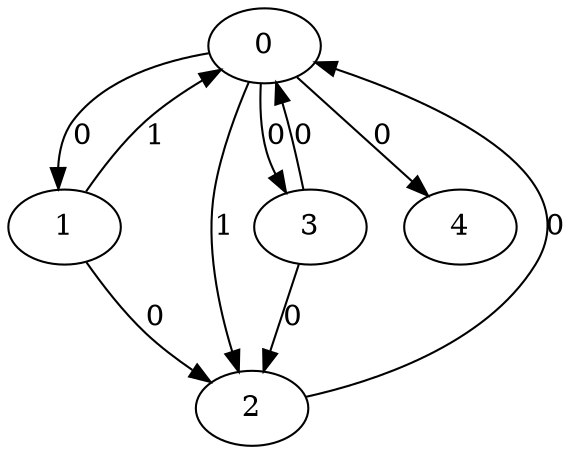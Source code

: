 // Source:1509 Canonical: -1 0 1 0 0 1 -1 0 -1 -1 0 -1 -1 -1 -1 0 -1 0 -1 -1 -1 -1 -1 -1 -1
digraph HRA_from_1509_graph_000 {
  0 -> 1 [label="0"];
  0 -> 2 [label="1"];
  0 -> 3 [label="0"];
  1 -> 0 [label="1"];
  1 -> 2 [label="0"];
  2 -> 0 [label="0"];
  3 -> 0 [label="0"];
  3 -> 2 [label="0"];
  0 -> 4 [label="0"];
}

// Source:1509 Canonical: -1 0 1 0 0 1 -1 0 -1 -1 0 -1 -1 -1 -1 0 -1 0 -1 -1 0 -1 -1 -1 -1
digraph HRA_from_1509_graph_001 {
  0 -> 1 [label="0"];
  0 -> 2 [label="1"];
  0 -> 3 [label="0"];
  1 -> 0 [label="1"];
  1 -> 2 [label="0"];
  2 -> 0 [label="0"];
  3 -> 0 [label="0"];
  3 -> 2 [label="0"];
  0 -> 4 [label="0"];
  4 -> 0 [label="0"];
}

// Source:1509 Canonical: -1 0 1 0 -1 1 -1 0 -1 0 0 -1 -1 -1 -1 0 -1 0 -1 -1 -1 -1 -1 -1 -1
digraph HRA_from_1509_graph_002 {
  0 -> 1 [label="0"];
  0 -> 2 [label="1"];
  0 -> 3 [label="0"];
  1 -> 0 [label="1"];
  1 -> 2 [label="0"];
  2 -> 0 [label="0"];
  3 -> 0 [label="0"];
  3 -> 2 [label="0"];
  1 -> 4 [label="0"];
}

// Source:1509 Canonical: -1 0 1 0 0 1 -1 0 -1 0 0 -1 -1 -1 -1 0 -1 0 -1 -1 -1 -1 -1 -1 -1
digraph HRA_from_1509_graph_003 {
  0 -> 1 [label="0"];
  0 -> 2 [label="1"];
  0 -> 3 [label="0"];
  1 -> 0 [label="1"];
  1 -> 2 [label="0"];
  2 -> 0 [label="0"];
  3 -> 0 [label="0"];
  3 -> 2 [label="0"];
  0 -> 4 [label="0"];
  1 -> 4 [label="0"];
}

// Source:1509 Canonical: -1 0 1 0 -1 1 -1 0 -1 0 0 -1 -1 -1 -1 0 -1 0 -1 -1 0 -1 -1 -1 -1
digraph HRA_from_1509_graph_004 {
  0 -> 1 [label="0"];
  0 -> 2 [label="1"];
  0 -> 3 [label="0"];
  1 -> 0 [label="1"];
  1 -> 2 [label="0"];
  2 -> 0 [label="0"];
  3 -> 0 [label="0"];
  3 -> 2 [label="0"];
  4 -> 0 [label="0"];
  1 -> 4 [label="0"];
}

// Source:1509 Canonical: -1 0 1 0 0 1 -1 0 -1 0 0 -1 -1 -1 -1 0 -1 0 -1 -1 0 -1 -1 -1 -1
digraph HRA_from_1509_graph_005 {
  0 -> 1 [label="0"];
  0 -> 2 [label="1"];
  0 -> 3 [label="0"];
  1 -> 0 [label="1"];
  1 -> 2 [label="0"];
  2 -> 0 [label="0"];
  3 -> 0 [label="0"];
  3 -> 2 [label="0"];
  0 -> 4 [label="0"];
  4 -> 0 [label="0"];
  1 -> 4 [label="0"];
}

// Source:1509 Canonical: -1 0 1 0 0 1 -1 0 -1 -1 0 -1 -1 -1 -1 0 -1 0 -1 -1 -1 0 -1 -1 -1
digraph HRA_from_1509_graph_006 {
  0 -> 1 [label="0"];
  0 -> 2 [label="1"];
  0 -> 3 [label="0"];
  1 -> 0 [label="1"];
  1 -> 2 [label="0"];
  2 -> 0 [label="0"];
  3 -> 0 [label="0"];
  3 -> 2 [label="0"];
  0 -> 4 [label="0"];
  4 -> 1 [label="0"];
}

// Source:1509 Canonical: -1 0 1 0 0 1 -1 0 -1 -1 0 -1 -1 -1 -1 0 -1 0 -1 -1 0 0 -1 -1 -1
digraph HRA_from_1509_graph_007 {
  0 -> 1 [label="0"];
  0 -> 2 [label="1"];
  0 -> 3 [label="0"];
  1 -> 0 [label="1"];
  1 -> 2 [label="0"];
  2 -> 0 [label="0"];
  3 -> 0 [label="0"];
  3 -> 2 [label="0"];
  0 -> 4 [label="0"];
  4 -> 0 [label="0"];
  4 -> 1 [label="0"];
}

// Source:1509 Canonical: -1 0 1 0 -1 1 -1 0 -1 0 0 -1 -1 -1 -1 0 -1 0 -1 -1 -1 0 -1 -1 -1
digraph HRA_from_1509_graph_008 {
  0 -> 1 [label="0"];
  0 -> 2 [label="1"];
  0 -> 3 [label="0"];
  1 -> 0 [label="1"];
  1 -> 2 [label="0"];
  2 -> 0 [label="0"];
  3 -> 0 [label="0"];
  3 -> 2 [label="0"];
  1 -> 4 [label="0"];
  4 -> 1 [label="0"];
}

// Source:1509 Canonical: -1 0 1 0 0 1 -1 0 -1 0 0 -1 -1 -1 -1 0 -1 0 -1 -1 -1 0 -1 -1 -1
digraph HRA_from_1509_graph_009 {
  0 -> 1 [label="0"];
  0 -> 2 [label="1"];
  0 -> 3 [label="0"];
  1 -> 0 [label="1"];
  1 -> 2 [label="0"];
  2 -> 0 [label="0"];
  3 -> 0 [label="0"];
  3 -> 2 [label="0"];
  0 -> 4 [label="0"];
  1 -> 4 [label="0"];
  4 -> 1 [label="0"];
}

// Source:1509 Canonical: -1 0 1 0 -1 1 -1 0 -1 0 0 -1 -1 -1 -1 0 -1 0 -1 -1 0 0 -1 -1 -1
digraph HRA_from_1509_graph_010 {
  0 -> 1 [label="0"];
  0 -> 2 [label="1"];
  0 -> 3 [label="0"];
  1 -> 0 [label="1"];
  1 -> 2 [label="0"];
  2 -> 0 [label="0"];
  3 -> 0 [label="0"];
  3 -> 2 [label="0"];
  4 -> 0 [label="0"];
  1 -> 4 [label="0"];
  4 -> 1 [label="0"];
}

// Source:1509 Canonical: -1 0 1 0 0 1 -1 0 -1 0 0 -1 -1 -1 -1 0 -1 0 -1 -1 0 0 -1 -1 -1
digraph HRA_from_1509_graph_011 {
  0 -> 1 [label="0"];
  0 -> 2 [label="1"];
  0 -> 3 [label="0"];
  1 -> 0 [label="1"];
  1 -> 2 [label="0"];
  2 -> 0 [label="0"];
  3 -> 0 [label="0"];
  3 -> 2 [label="0"];
  0 -> 4 [label="0"];
  4 -> 0 [label="0"];
  1 -> 4 [label="0"];
  4 -> 1 [label="0"];
}

// Source:1509 Canonical: -1 0 1 0 -1 1 -1 0 -1 -1 0 -1 -1 -1 0 0 -1 0 -1 -1 -1 -1 -1 -1 -1
digraph HRA_from_1509_graph_012 {
  0 -> 1 [label="0"];
  0 -> 2 [label="1"];
  0 -> 3 [label="0"];
  1 -> 0 [label="1"];
  1 -> 2 [label="0"];
  2 -> 0 [label="0"];
  3 -> 0 [label="0"];
  3 -> 2 [label="0"];
  2 -> 4 [label="0"];
}

// Source:1509 Canonical: -1 0 1 0 0 1 -1 0 -1 -1 0 -1 -1 -1 0 0 -1 0 -1 -1 -1 -1 -1 -1 -1
digraph HRA_from_1509_graph_013 {
  0 -> 1 [label="0"];
  0 -> 2 [label="1"];
  0 -> 3 [label="0"];
  1 -> 0 [label="1"];
  1 -> 2 [label="0"];
  2 -> 0 [label="0"];
  3 -> 0 [label="0"];
  3 -> 2 [label="0"];
  0 -> 4 [label="0"];
  2 -> 4 [label="0"];
}

// Source:1509 Canonical: -1 0 1 0 -1 1 -1 0 -1 -1 0 -1 -1 -1 0 0 -1 0 -1 -1 0 -1 -1 -1 -1
digraph HRA_from_1509_graph_014 {
  0 -> 1 [label="0"];
  0 -> 2 [label="1"];
  0 -> 3 [label="0"];
  1 -> 0 [label="1"];
  1 -> 2 [label="0"];
  2 -> 0 [label="0"];
  3 -> 0 [label="0"];
  3 -> 2 [label="0"];
  4 -> 0 [label="0"];
  2 -> 4 [label="0"];
}

// Source:1509 Canonical: -1 0 1 0 0 1 -1 0 -1 -1 0 -1 -1 -1 0 0 -1 0 -1 -1 0 -1 -1 -1 -1
digraph HRA_from_1509_graph_015 {
  0 -> 1 [label="0"];
  0 -> 2 [label="1"];
  0 -> 3 [label="0"];
  1 -> 0 [label="1"];
  1 -> 2 [label="0"];
  2 -> 0 [label="0"];
  3 -> 0 [label="0"];
  3 -> 2 [label="0"];
  0 -> 4 [label="0"];
  4 -> 0 [label="0"];
  2 -> 4 [label="0"];
}

// Source:1509 Canonical: -1 0 1 0 -1 1 -1 0 -1 0 0 -1 -1 -1 0 0 -1 0 -1 -1 -1 -1 -1 -1 -1
digraph HRA_from_1509_graph_016 {
  0 -> 1 [label="0"];
  0 -> 2 [label="1"];
  0 -> 3 [label="0"];
  1 -> 0 [label="1"];
  1 -> 2 [label="0"];
  2 -> 0 [label="0"];
  3 -> 0 [label="0"];
  3 -> 2 [label="0"];
  1 -> 4 [label="0"];
  2 -> 4 [label="0"];
}

// Source:1509 Canonical: -1 0 1 0 0 1 -1 0 -1 0 0 -1 -1 -1 0 0 -1 0 -1 -1 -1 -1 -1 -1 -1
digraph HRA_from_1509_graph_017 {
  0 -> 1 [label="0"];
  0 -> 2 [label="1"];
  0 -> 3 [label="0"];
  1 -> 0 [label="1"];
  1 -> 2 [label="0"];
  2 -> 0 [label="0"];
  3 -> 0 [label="0"];
  3 -> 2 [label="0"];
  0 -> 4 [label="0"];
  1 -> 4 [label="0"];
  2 -> 4 [label="0"];
}

// Source:1509 Canonical: -1 0 1 0 -1 1 -1 0 -1 0 0 -1 -1 -1 0 0 -1 0 -1 -1 0 -1 -1 -1 -1
digraph HRA_from_1509_graph_018 {
  0 -> 1 [label="0"];
  0 -> 2 [label="1"];
  0 -> 3 [label="0"];
  1 -> 0 [label="1"];
  1 -> 2 [label="0"];
  2 -> 0 [label="0"];
  3 -> 0 [label="0"];
  3 -> 2 [label="0"];
  4 -> 0 [label="0"];
  1 -> 4 [label="0"];
  2 -> 4 [label="0"];
}

// Source:1509 Canonical: -1 0 1 0 0 1 -1 0 -1 0 0 -1 -1 -1 0 0 -1 0 -1 -1 0 -1 -1 -1 -1
digraph HRA_from_1509_graph_019 {
  0 -> 1 [label="0"];
  0 -> 2 [label="1"];
  0 -> 3 [label="0"];
  1 -> 0 [label="1"];
  1 -> 2 [label="0"];
  2 -> 0 [label="0"];
  3 -> 0 [label="0"];
  3 -> 2 [label="0"];
  0 -> 4 [label="0"];
  4 -> 0 [label="0"];
  1 -> 4 [label="0"];
  2 -> 4 [label="0"];
}

// Source:1509 Canonical: -1 0 1 0 -1 1 -1 0 -1 -1 0 -1 -1 -1 0 0 -1 0 -1 -1 -1 0 -1 -1 -1
digraph HRA_from_1509_graph_020 {
  0 -> 1 [label="0"];
  0 -> 2 [label="1"];
  0 -> 3 [label="0"];
  1 -> 0 [label="1"];
  1 -> 2 [label="0"];
  2 -> 0 [label="0"];
  3 -> 0 [label="0"];
  3 -> 2 [label="0"];
  4 -> 1 [label="0"];
  2 -> 4 [label="0"];
}

// Source:1509 Canonical: -1 0 1 0 0 1 -1 0 -1 -1 0 -1 -1 -1 0 0 -1 0 -1 -1 -1 0 -1 -1 -1
digraph HRA_from_1509_graph_021 {
  0 -> 1 [label="0"];
  0 -> 2 [label="1"];
  0 -> 3 [label="0"];
  1 -> 0 [label="1"];
  1 -> 2 [label="0"];
  2 -> 0 [label="0"];
  3 -> 0 [label="0"];
  3 -> 2 [label="0"];
  0 -> 4 [label="0"];
  4 -> 1 [label="0"];
  2 -> 4 [label="0"];
}

// Source:1509 Canonical: -1 0 1 0 -1 1 -1 0 -1 -1 0 -1 -1 -1 0 0 -1 0 -1 -1 0 0 -1 -1 -1
digraph HRA_from_1509_graph_022 {
  0 -> 1 [label="0"];
  0 -> 2 [label="1"];
  0 -> 3 [label="0"];
  1 -> 0 [label="1"];
  1 -> 2 [label="0"];
  2 -> 0 [label="0"];
  3 -> 0 [label="0"];
  3 -> 2 [label="0"];
  4 -> 0 [label="0"];
  4 -> 1 [label="0"];
  2 -> 4 [label="0"];
}

// Source:1509 Canonical: -1 0 1 0 0 1 -1 0 -1 -1 0 -1 -1 -1 0 0 -1 0 -1 -1 0 0 -1 -1 -1
digraph HRA_from_1509_graph_023 {
  0 -> 1 [label="0"];
  0 -> 2 [label="1"];
  0 -> 3 [label="0"];
  1 -> 0 [label="1"];
  1 -> 2 [label="0"];
  2 -> 0 [label="0"];
  3 -> 0 [label="0"];
  3 -> 2 [label="0"];
  0 -> 4 [label="0"];
  4 -> 0 [label="0"];
  4 -> 1 [label="0"];
  2 -> 4 [label="0"];
}

// Source:1509 Canonical: -1 0 1 0 -1 1 -1 0 -1 0 0 -1 -1 -1 0 0 -1 0 -1 -1 -1 0 -1 -1 -1
digraph HRA_from_1509_graph_024 {
  0 -> 1 [label="0"];
  0 -> 2 [label="1"];
  0 -> 3 [label="0"];
  1 -> 0 [label="1"];
  1 -> 2 [label="0"];
  2 -> 0 [label="0"];
  3 -> 0 [label="0"];
  3 -> 2 [label="0"];
  1 -> 4 [label="0"];
  4 -> 1 [label="0"];
  2 -> 4 [label="0"];
}

// Source:1509 Canonical: -1 0 1 0 0 1 -1 0 -1 0 0 -1 -1 -1 0 0 -1 0 -1 -1 -1 0 -1 -1 -1
digraph HRA_from_1509_graph_025 {
  0 -> 1 [label="0"];
  0 -> 2 [label="1"];
  0 -> 3 [label="0"];
  1 -> 0 [label="1"];
  1 -> 2 [label="0"];
  2 -> 0 [label="0"];
  3 -> 0 [label="0"];
  3 -> 2 [label="0"];
  0 -> 4 [label="0"];
  1 -> 4 [label="0"];
  4 -> 1 [label="0"];
  2 -> 4 [label="0"];
}

// Source:1509 Canonical: -1 0 1 0 -1 1 -1 0 -1 0 0 -1 -1 -1 0 0 -1 0 -1 -1 0 0 -1 -1 -1
digraph HRA_from_1509_graph_026 {
  0 -> 1 [label="0"];
  0 -> 2 [label="1"];
  0 -> 3 [label="0"];
  1 -> 0 [label="1"];
  1 -> 2 [label="0"];
  2 -> 0 [label="0"];
  3 -> 0 [label="0"];
  3 -> 2 [label="0"];
  4 -> 0 [label="0"];
  1 -> 4 [label="0"];
  4 -> 1 [label="0"];
  2 -> 4 [label="0"];
}

// Source:1509 Canonical: -1 0 1 0 0 1 -1 0 -1 0 0 -1 -1 -1 0 0 -1 0 -1 -1 0 0 -1 -1 -1
digraph HRA_from_1509_graph_027 {
  0 -> 1 [label="0"];
  0 -> 2 [label="1"];
  0 -> 3 [label="0"];
  1 -> 0 [label="1"];
  1 -> 2 [label="0"];
  2 -> 0 [label="0"];
  3 -> 0 [label="0"];
  3 -> 2 [label="0"];
  0 -> 4 [label="0"];
  4 -> 0 [label="0"];
  1 -> 4 [label="0"];
  4 -> 1 [label="0"];
  2 -> 4 [label="0"];
}

// Source:1509 Canonical: -1 0 1 0 0 1 -1 0 -1 -1 0 -1 -1 -1 -1 0 -1 0 -1 -1 -1 -1 0 -1 -1
digraph HRA_from_1509_graph_028 {
  0 -> 1 [label="0"];
  0 -> 2 [label="1"];
  0 -> 3 [label="0"];
  1 -> 0 [label="1"];
  1 -> 2 [label="0"];
  2 -> 0 [label="0"];
  3 -> 0 [label="0"];
  3 -> 2 [label="0"];
  0 -> 4 [label="0"];
  4 -> 2 [label="0"];
}

// Source:1509 Canonical: -1 0 1 0 0 1 -1 0 -1 -1 0 -1 -1 -1 -1 0 -1 0 -1 -1 0 -1 0 -1 -1
digraph HRA_from_1509_graph_029 {
  0 -> 1 [label="0"];
  0 -> 2 [label="1"];
  0 -> 3 [label="0"];
  1 -> 0 [label="1"];
  1 -> 2 [label="0"];
  2 -> 0 [label="0"];
  3 -> 0 [label="0"];
  3 -> 2 [label="0"];
  0 -> 4 [label="0"];
  4 -> 0 [label="0"];
  4 -> 2 [label="0"];
}

// Source:1509 Canonical: -1 0 1 0 -1 1 -1 0 -1 0 0 -1 -1 -1 -1 0 -1 0 -1 -1 -1 -1 0 -1 -1
digraph HRA_from_1509_graph_030 {
  0 -> 1 [label="0"];
  0 -> 2 [label="1"];
  0 -> 3 [label="0"];
  1 -> 0 [label="1"];
  1 -> 2 [label="0"];
  2 -> 0 [label="0"];
  3 -> 0 [label="0"];
  3 -> 2 [label="0"];
  1 -> 4 [label="0"];
  4 -> 2 [label="0"];
}

// Source:1509 Canonical: -1 0 1 0 0 1 -1 0 -1 0 0 -1 -1 -1 -1 0 -1 0 -1 -1 -1 -1 0 -1 -1
digraph HRA_from_1509_graph_031 {
  0 -> 1 [label="0"];
  0 -> 2 [label="1"];
  0 -> 3 [label="0"];
  1 -> 0 [label="1"];
  1 -> 2 [label="0"];
  2 -> 0 [label="0"];
  3 -> 0 [label="0"];
  3 -> 2 [label="0"];
  0 -> 4 [label="0"];
  1 -> 4 [label="0"];
  4 -> 2 [label="0"];
}

// Source:1509 Canonical: -1 0 1 0 -1 1 -1 0 -1 0 0 -1 -1 -1 -1 0 -1 0 -1 -1 0 -1 0 -1 -1
digraph HRA_from_1509_graph_032 {
  0 -> 1 [label="0"];
  0 -> 2 [label="1"];
  0 -> 3 [label="0"];
  1 -> 0 [label="1"];
  1 -> 2 [label="0"];
  2 -> 0 [label="0"];
  3 -> 0 [label="0"];
  3 -> 2 [label="0"];
  4 -> 0 [label="0"];
  1 -> 4 [label="0"];
  4 -> 2 [label="0"];
}

// Source:1509 Canonical: -1 0 1 0 0 1 -1 0 -1 0 0 -1 -1 -1 -1 0 -1 0 -1 -1 0 -1 0 -1 -1
digraph HRA_from_1509_graph_033 {
  0 -> 1 [label="0"];
  0 -> 2 [label="1"];
  0 -> 3 [label="0"];
  1 -> 0 [label="1"];
  1 -> 2 [label="0"];
  2 -> 0 [label="0"];
  3 -> 0 [label="0"];
  3 -> 2 [label="0"];
  0 -> 4 [label="0"];
  4 -> 0 [label="0"];
  1 -> 4 [label="0"];
  4 -> 2 [label="0"];
}

// Source:1509 Canonical: -1 0 1 0 0 1 -1 0 -1 -1 0 -1 -1 -1 -1 0 -1 0 -1 -1 -1 0 0 -1 -1
digraph HRA_from_1509_graph_034 {
  0 -> 1 [label="0"];
  0 -> 2 [label="1"];
  0 -> 3 [label="0"];
  1 -> 0 [label="1"];
  1 -> 2 [label="0"];
  2 -> 0 [label="0"];
  3 -> 0 [label="0"];
  3 -> 2 [label="0"];
  0 -> 4 [label="0"];
  4 -> 1 [label="0"];
  4 -> 2 [label="0"];
}

// Source:1509 Canonical: -1 0 1 0 0 1 -1 0 -1 -1 0 -1 -1 -1 -1 0 -1 0 -1 -1 0 0 0 -1 -1
digraph HRA_from_1509_graph_035 {
  0 -> 1 [label="0"];
  0 -> 2 [label="1"];
  0 -> 3 [label="0"];
  1 -> 0 [label="1"];
  1 -> 2 [label="0"];
  2 -> 0 [label="0"];
  3 -> 0 [label="0"];
  3 -> 2 [label="0"];
  0 -> 4 [label="0"];
  4 -> 0 [label="0"];
  4 -> 1 [label="0"];
  4 -> 2 [label="0"];
}

// Source:1509 Canonical: -1 0 1 0 -1 1 -1 0 -1 0 0 -1 -1 -1 -1 0 -1 0 -1 -1 -1 0 0 -1 -1
digraph HRA_from_1509_graph_036 {
  0 -> 1 [label="0"];
  0 -> 2 [label="1"];
  0 -> 3 [label="0"];
  1 -> 0 [label="1"];
  1 -> 2 [label="0"];
  2 -> 0 [label="0"];
  3 -> 0 [label="0"];
  3 -> 2 [label="0"];
  1 -> 4 [label="0"];
  4 -> 1 [label="0"];
  4 -> 2 [label="0"];
}

// Source:1509 Canonical: -1 0 1 0 0 1 -1 0 -1 0 0 -1 -1 -1 -1 0 -1 0 -1 -1 -1 0 0 -1 -1
digraph HRA_from_1509_graph_037 {
  0 -> 1 [label="0"];
  0 -> 2 [label="1"];
  0 -> 3 [label="0"];
  1 -> 0 [label="1"];
  1 -> 2 [label="0"];
  2 -> 0 [label="0"];
  3 -> 0 [label="0"];
  3 -> 2 [label="0"];
  0 -> 4 [label="0"];
  1 -> 4 [label="0"];
  4 -> 1 [label="0"];
  4 -> 2 [label="0"];
}

// Source:1509 Canonical: -1 0 1 0 -1 1 -1 0 -1 0 0 -1 -1 -1 -1 0 -1 0 -1 -1 0 0 0 -1 -1
digraph HRA_from_1509_graph_038 {
  0 -> 1 [label="0"];
  0 -> 2 [label="1"];
  0 -> 3 [label="0"];
  1 -> 0 [label="1"];
  1 -> 2 [label="0"];
  2 -> 0 [label="0"];
  3 -> 0 [label="0"];
  3 -> 2 [label="0"];
  4 -> 0 [label="0"];
  1 -> 4 [label="0"];
  4 -> 1 [label="0"];
  4 -> 2 [label="0"];
}

// Source:1509 Canonical: -1 0 1 0 0 1 -1 0 -1 0 0 -1 -1 -1 -1 0 -1 0 -1 -1 0 0 0 -1 -1
digraph HRA_from_1509_graph_039 {
  0 -> 1 [label="0"];
  0 -> 2 [label="1"];
  0 -> 3 [label="0"];
  1 -> 0 [label="1"];
  1 -> 2 [label="0"];
  2 -> 0 [label="0"];
  3 -> 0 [label="0"];
  3 -> 2 [label="0"];
  0 -> 4 [label="0"];
  4 -> 0 [label="0"];
  1 -> 4 [label="0"];
  4 -> 1 [label="0"];
  4 -> 2 [label="0"];
}

// Source:1509 Canonical: -1 0 1 0 -1 1 -1 0 -1 -1 0 -1 -1 -1 0 0 -1 0 -1 -1 -1 -1 0 -1 -1
digraph HRA_from_1509_graph_040 {
  0 -> 1 [label="0"];
  0 -> 2 [label="1"];
  0 -> 3 [label="0"];
  1 -> 0 [label="1"];
  1 -> 2 [label="0"];
  2 -> 0 [label="0"];
  3 -> 0 [label="0"];
  3 -> 2 [label="0"];
  2 -> 4 [label="0"];
  4 -> 2 [label="0"];
}

// Source:1509 Canonical: -1 0 1 0 0 1 -1 0 -1 -1 0 -1 -1 -1 0 0 -1 0 -1 -1 -1 -1 0 -1 -1
digraph HRA_from_1509_graph_041 {
  0 -> 1 [label="0"];
  0 -> 2 [label="1"];
  0 -> 3 [label="0"];
  1 -> 0 [label="1"];
  1 -> 2 [label="0"];
  2 -> 0 [label="0"];
  3 -> 0 [label="0"];
  3 -> 2 [label="0"];
  0 -> 4 [label="0"];
  2 -> 4 [label="0"];
  4 -> 2 [label="0"];
}

// Source:1509 Canonical: -1 0 1 0 -1 1 -1 0 -1 -1 0 -1 -1 -1 0 0 -1 0 -1 -1 0 -1 0 -1 -1
digraph HRA_from_1509_graph_042 {
  0 -> 1 [label="0"];
  0 -> 2 [label="1"];
  0 -> 3 [label="0"];
  1 -> 0 [label="1"];
  1 -> 2 [label="0"];
  2 -> 0 [label="0"];
  3 -> 0 [label="0"];
  3 -> 2 [label="0"];
  4 -> 0 [label="0"];
  2 -> 4 [label="0"];
  4 -> 2 [label="0"];
}

// Source:1509 Canonical: -1 0 1 0 0 1 -1 0 -1 -1 0 -1 -1 -1 0 0 -1 0 -1 -1 0 -1 0 -1 -1
digraph HRA_from_1509_graph_043 {
  0 -> 1 [label="0"];
  0 -> 2 [label="1"];
  0 -> 3 [label="0"];
  1 -> 0 [label="1"];
  1 -> 2 [label="0"];
  2 -> 0 [label="0"];
  3 -> 0 [label="0"];
  3 -> 2 [label="0"];
  0 -> 4 [label="0"];
  4 -> 0 [label="0"];
  2 -> 4 [label="0"];
  4 -> 2 [label="0"];
}

// Source:1509 Canonical: -1 0 1 0 -1 1 -1 0 -1 0 0 -1 -1 -1 0 0 -1 0 -1 -1 -1 -1 0 -1 -1
digraph HRA_from_1509_graph_044 {
  0 -> 1 [label="0"];
  0 -> 2 [label="1"];
  0 -> 3 [label="0"];
  1 -> 0 [label="1"];
  1 -> 2 [label="0"];
  2 -> 0 [label="0"];
  3 -> 0 [label="0"];
  3 -> 2 [label="0"];
  1 -> 4 [label="0"];
  2 -> 4 [label="0"];
  4 -> 2 [label="0"];
}

// Source:1509 Canonical: -1 0 1 0 0 1 -1 0 -1 0 0 -1 -1 -1 0 0 -1 0 -1 -1 -1 -1 0 -1 -1
digraph HRA_from_1509_graph_045 {
  0 -> 1 [label="0"];
  0 -> 2 [label="1"];
  0 -> 3 [label="0"];
  1 -> 0 [label="1"];
  1 -> 2 [label="0"];
  2 -> 0 [label="0"];
  3 -> 0 [label="0"];
  3 -> 2 [label="0"];
  0 -> 4 [label="0"];
  1 -> 4 [label="0"];
  2 -> 4 [label="0"];
  4 -> 2 [label="0"];
}

// Source:1509 Canonical: -1 0 1 0 -1 1 -1 0 -1 0 0 -1 -1 -1 0 0 -1 0 -1 -1 0 -1 0 -1 -1
digraph HRA_from_1509_graph_046 {
  0 -> 1 [label="0"];
  0 -> 2 [label="1"];
  0 -> 3 [label="0"];
  1 -> 0 [label="1"];
  1 -> 2 [label="0"];
  2 -> 0 [label="0"];
  3 -> 0 [label="0"];
  3 -> 2 [label="0"];
  4 -> 0 [label="0"];
  1 -> 4 [label="0"];
  2 -> 4 [label="0"];
  4 -> 2 [label="0"];
}

// Source:1509 Canonical: -1 0 1 0 0 1 -1 0 -1 0 0 -1 -1 -1 0 0 -1 0 -1 -1 0 -1 0 -1 -1
digraph HRA_from_1509_graph_047 {
  0 -> 1 [label="0"];
  0 -> 2 [label="1"];
  0 -> 3 [label="0"];
  1 -> 0 [label="1"];
  1 -> 2 [label="0"];
  2 -> 0 [label="0"];
  3 -> 0 [label="0"];
  3 -> 2 [label="0"];
  0 -> 4 [label="0"];
  4 -> 0 [label="0"];
  1 -> 4 [label="0"];
  2 -> 4 [label="0"];
  4 -> 2 [label="0"];
}

// Source:1509 Canonical: -1 0 1 0 -1 1 -1 0 -1 -1 0 -1 -1 -1 0 0 -1 0 -1 -1 -1 0 0 -1 -1
digraph HRA_from_1509_graph_048 {
  0 -> 1 [label="0"];
  0 -> 2 [label="1"];
  0 -> 3 [label="0"];
  1 -> 0 [label="1"];
  1 -> 2 [label="0"];
  2 -> 0 [label="0"];
  3 -> 0 [label="0"];
  3 -> 2 [label="0"];
  4 -> 1 [label="0"];
  2 -> 4 [label="0"];
  4 -> 2 [label="0"];
}

// Source:1509 Canonical: -1 0 1 0 0 1 -1 0 -1 -1 0 -1 -1 -1 0 0 -1 0 -1 -1 -1 0 0 -1 -1
digraph HRA_from_1509_graph_049 {
  0 -> 1 [label="0"];
  0 -> 2 [label="1"];
  0 -> 3 [label="0"];
  1 -> 0 [label="1"];
  1 -> 2 [label="0"];
  2 -> 0 [label="0"];
  3 -> 0 [label="0"];
  3 -> 2 [label="0"];
  0 -> 4 [label="0"];
  4 -> 1 [label="0"];
  2 -> 4 [label="0"];
  4 -> 2 [label="0"];
}

// Source:1509 Canonical: -1 0 1 0 -1 1 -1 0 -1 -1 0 -1 -1 -1 0 0 -1 0 -1 -1 0 0 0 -1 -1
digraph HRA_from_1509_graph_050 {
  0 -> 1 [label="0"];
  0 -> 2 [label="1"];
  0 -> 3 [label="0"];
  1 -> 0 [label="1"];
  1 -> 2 [label="0"];
  2 -> 0 [label="0"];
  3 -> 0 [label="0"];
  3 -> 2 [label="0"];
  4 -> 0 [label="0"];
  4 -> 1 [label="0"];
  2 -> 4 [label="0"];
  4 -> 2 [label="0"];
}

// Source:1509 Canonical: -1 0 1 0 0 1 -1 0 -1 -1 0 -1 -1 -1 0 0 -1 0 -1 -1 0 0 0 -1 -1
digraph HRA_from_1509_graph_051 {
  0 -> 1 [label="0"];
  0 -> 2 [label="1"];
  0 -> 3 [label="0"];
  1 -> 0 [label="1"];
  1 -> 2 [label="0"];
  2 -> 0 [label="0"];
  3 -> 0 [label="0"];
  3 -> 2 [label="0"];
  0 -> 4 [label="0"];
  4 -> 0 [label="0"];
  4 -> 1 [label="0"];
  2 -> 4 [label="0"];
  4 -> 2 [label="0"];
}

// Source:1509 Canonical: -1 0 1 0 -1 1 -1 0 -1 0 0 -1 -1 -1 0 0 -1 0 -1 -1 -1 0 0 -1 -1
digraph HRA_from_1509_graph_052 {
  0 -> 1 [label="0"];
  0 -> 2 [label="1"];
  0 -> 3 [label="0"];
  1 -> 0 [label="1"];
  1 -> 2 [label="0"];
  2 -> 0 [label="0"];
  3 -> 0 [label="0"];
  3 -> 2 [label="0"];
  1 -> 4 [label="0"];
  4 -> 1 [label="0"];
  2 -> 4 [label="0"];
  4 -> 2 [label="0"];
}

// Source:1509 Canonical: -1 0 1 0 0 1 -1 0 -1 0 0 -1 -1 -1 0 0 -1 0 -1 -1 -1 0 0 -1 -1
digraph HRA_from_1509_graph_053 {
  0 -> 1 [label="0"];
  0 -> 2 [label="1"];
  0 -> 3 [label="0"];
  1 -> 0 [label="1"];
  1 -> 2 [label="0"];
  2 -> 0 [label="0"];
  3 -> 0 [label="0"];
  3 -> 2 [label="0"];
  0 -> 4 [label="0"];
  1 -> 4 [label="0"];
  4 -> 1 [label="0"];
  2 -> 4 [label="0"];
  4 -> 2 [label="0"];
}

// Source:1509 Canonical: -1 0 1 0 -1 1 -1 0 -1 0 0 -1 -1 -1 0 0 -1 0 -1 -1 0 0 0 -1 -1
digraph HRA_from_1509_graph_054 {
  0 -> 1 [label="0"];
  0 -> 2 [label="1"];
  0 -> 3 [label="0"];
  1 -> 0 [label="1"];
  1 -> 2 [label="0"];
  2 -> 0 [label="0"];
  3 -> 0 [label="0"];
  3 -> 2 [label="0"];
  4 -> 0 [label="0"];
  1 -> 4 [label="0"];
  4 -> 1 [label="0"];
  2 -> 4 [label="0"];
  4 -> 2 [label="0"];
}

// Source:1509 Canonical: -1 0 1 0 0 1 -1 0 -1 0 0 -1 -1 -1 0 0 -1 0 -1 -1 0 0 0 -1 -1
digraph HRA_from_1509_graph_055 {
  0 -> 1 [label="0"];
  0 -> 2 [label="1"];
  0 -> 3 [label="0"];
  1 -> 0 [label="1"];
  1 -> 2 [label="0"];
  2 -> 0 [label="0"];
  3 -> 0 [label="0"];
  3 -> 2 [label="0"];
  0 -> 4 [label="0"];
  4 -> 0 [label="0"];
  1 -> 4 [label="0"];
  4 -> 1 [label="0"];
  2 -> 4 [label="0"];
  4 -> 2 [label="0"];
}

// Source:1509 Canonical: -1 0 1 0 -1 1 -1 0 -1 -1 0 -1 -1 -1 -1 0 -1 0 -1 0 -1 -1 -1 -1 -1
digraph HRA_from_1509_graph_056 {
  0 -> 1 [label="0"];
  0 -> 2 [label="1"];
  0 -> 3 [label="0"];
  1 -> 0 [label="1"];
  1 -> 2 [label="0"];
  2 -> 0 [label="0"];
  3 -> 0 [label="0"];
  3 -> 2 [label="0"];
  3 -> 4 [label="0"];
}

// Source:1509 Canonical: -1 0 1 0 0 1 -1 0 -1 -1 0 -1 -1 -1 -1 0 -1 0 -1 0 -1 -1 -1 -1 -1
digraph HRA_from_1509_graph_057 {
  0 -> 1 [label="0"];
  0 -> 2 [label="1"];
  0 -> 3 [label="0"];
  1 -> 0 [label="1"];
  1 -> 2 [label="0"];
  2 -> 0 [label="0"];
  3 -> 0 [label="0"];
  3 -> 2 [label="0"];
  0 -> 4 [label="0"];
  3 -> 4 [label="0"];
}

// Source:1509 Canonical: -1 0 1 0 -1 1 -1 0 -1 -1 0 -1 -1 -1 -1 0 -1 0 -1 0 0 -1 -1 -1 -1
digraph HRA_from_1509_graph_058 {
  0 -> 1 [label="0"];
  0 -> 2 [label="1"];
  0 -> 3 [label="0"];
  1 -> 0 [label="1"];
  1 -> 2 [label="0"];
  2 -> 0 [label="0"];
  3 -> 0 [label="0"];
  3 -> 2 [label="0"];
  4 -> 0 [label="0"];
  3 -> 4 [label="0"];
}

// Source:1509 Canonical: -1 0 1 0 0 1 -1 0 -1 -1 0 -1 -1 -1 -1 0 -1 0 -1 0 0 -1 -1 -1 -1
digraph HRA_from_1509_graph_059 {
  0 -> 1 [label="0"];
  0 -> 2 [label="1"];
  0 -> 3 [label="0"];
  1 -> 0 [label="1"];
  1 -> 2 [label="0"];
  2 -> 0 [label="0"];
  3 -> 0 [label="0"];
  3 -> 2 [label="0"];
  0 -> 4 [label="0"];
  4 -> 0 [label="0"];
  3 -> 4 [label="0"];
}

// Source:1509 Canonical: -1 0 1 0 -1 1 -1 0 -1 0 0 -1 -1 -1 -1 0 -1 0 -1 0 -1 -1 -1 -1 -1
digraph HRA_from_1509_graph_060 {
  0 -> 1 [label="0"];
  0 -> 2 [label="1"];
  0 -> 3 [label="0"];
  1 -> 0 [label="1"];
  1 -> 2 [label="0"];
  2 -> 0 [label="0"];
  3 -> 0 [label="0"];
  3 -> 2 [label="0"];
  1 -> 4 [label="0"];
  3 -> 4 [label="0"];
}

// Source:1509 Canonical: -1 0 1 0 0 1 -1 0 -1 0 0 -1 -1 -1 -1 0 -1 0 -1 0 -1 -1 -1 -1 -1
digraph HRA_from_1509_graph_061 {
  0 -> 1 [label="0"];
  0 -> 2 [label="1"];
  0 -> 3 [label="0"];
  1 -> 0 [label="1"];
  1 -> 2 [label="0"];
  2 -> 0 [label="0"];
  3 -> 0 [label="0"];
  3 -> 2 [label="0"];
  0 -> 4 [label="0"];
  1 -> 4 [label="0"];
  3 -> 4 [label="0"];
}

// Source:1509 Canonical: -1 0 1 0 -1 1 -1 0 -1 0 0 -1 -1 -1 -1 0 -1 0 -1 0 0 -1 -1 -1 -1
digraph HRA_from_1509_graph_062 {
  0 -> 1 [label="0"];
  0 -> 2 [label="1"];
  0 -> 3 [label="0"];
  1 -> 0 [label="1"];
  1 -> 2 [label="0"];
  2 -> 0 [label="0"];
  3 -> 0 [label="0"];
  3 -> 2 [label="0"];
  4 -> 0 [label="0"];
  1 -> 4 [label="0"];
  3 -> 4 [label="0"];
}

// Source:1509 Canonical: -1 0 1 0 0 1 -1 0 -1 0 0 -1 -1 -1 -1 0 -1 0 -1 0 0 -1 -1 -1 -1
digraph HRA_from_1509_graph_063 {
  0 -> 1 [label="0"];
  0 -> 2 [label="1"];
  0 -> 3 [label="0"];
  1 -> 0 [label="1"];
  1 -> 2 [label="0"];
  2 -> 0 [label="0"];
  3 -> 0 [label="0"];
  3 -> 2 [label="0"];
  0 -> 4 [label="0"];
  4 -> 0 [label="0"];
  1 -> 4 [label="0"];
  3 -> 4 [label="0"];
}

// Source:1509 Canonical: -1 0 1 0 -1 1 -1 0 -1 -1 0 -1 -1 -1 -1 0 -1 0 -1 0 -1 0 -1 -1 -1
digraph HRA_from_1509_graph_064 {
  0 -> 1 [label="0"];
  0 -> 2 [label="1"];
  0 -> 3 [label="0"];
  1 -> 0 [label="1"];
  1 -> 2 [label="0"];
  2 -> 0 [label="0"];
  3 -> 0 [label="0"];
  3 -> 2 [label="0"];
  4 -> 1 [label="0"];
  3 -> 4 [label="0"];
}

// Source:1509 Canonical: -1 0 1 0 0 1 -1 0 -1 -1 0 -1 -1 -1 -1 0 -1 0 -1 0 -1 0 -1 -1 -1
digraph HRA_from_1509_graph_065 {
  0 -> 1 [label="0"];
  0 -> 2 [label="1"];
  0 -> 3 [label="0"];
  1 -> 0 [label="1"];
  1 -> 2 [label="0"];
  2 -> 0 [label="0"];
  3 -> 0 [label="0"];
  3 -> 2 [label="0"];
  0 -> 4 [label="0"];
  4 -> 1 [label="0"];
  3 -> 4 [label="0"];
}

// Source:1509 Canonical: -1 0 1 0 -1 1 -1 0 -1 -1 0 -1 -1 -1 -1 0 -1 0 -1 0 0 0 -1 -1 -1
digraph HRA_from_1509_graph_066 {
  0 -> 1 [label="0"];
  0 -> 2 [label="1"];
  0 -> 3 [label="0"];
  1 -> 0 [label="1"];
  1 -> 2 [label="0"];
  2 -> 0 [label="0"];
  3 -> 0 [label="0"];
  3 -> 2 [label="0"];
  4 -> 0 [label="0"];
  4 -> 1 [label="0"];
  3 -> 4 [label="0"];
}

// Source:1509 Canonical: -1 0 1 0 0 1 -1 0 -1 -1 0 -1 -1 -1 -1 0 -1 0 -1 0 0 0 -1 -1 -1
digraph HRA_from_1509_graph_067 {
  0 -> 1 [label="0"];
  0 -> 2 [label="1"];
  0 -> 3 [label="0"];
  1 -> 0 [label="1"];
  1 -> 2 [label="0"];
  2 -> 0 [label="0"];
  3 -> 0 [label="0"];
  3 -> 2 [label="0"];
  0 -> 4 [label="0"];
  4 -> 0 [label="0"];
  4 -> 1 [label="0"];
  3 -> 4 [label="0"];
}

// Source:1509 Canonical: -1 0 1 0 -1 1 -1 0 -1 0 0 -1 -1 -1 -1 0 -1 0 -1 0 -1 0 -1 -1 -1
digraph HRA_from_1509_graph_068 {
  0 -> 1 [label="0"];
  0 -> 2 [label="1"];
  0 -> 3 [label="0"];
  1 -> 0 [label="1"];
  1 -> 2 [label="0"];
  2 -> 0 [label="0"];
  3 -> 0 [label="0"];
  3 -> 2 [label="0"];
  1 -> 4 [label="0"];
  4 -> 1 [label="0"];
  3 -> 4 [label="0"];
}

// Source:1509 Canonical: -1 0 1 0 0 1 -1 0 -1 0 0 -1 -1 -1 -1 0 -1 0 -1 0 -1 0 -1 -1 -1
digraph HRA_from_1509_graph_069 {
  0 -> 1 [label="0"];
  0 -> 2 [label="1"];
  0 -> 3 [label="0"];
  1 -> 0 [label="1"];
  1 -> 2 [label="0"];
  2 -> 0 [label="0"];
  3 -> 0 [label="0"];
  3 -> 2 [label="0"];
  0 -> 4 [label="0"];
  1 -> 4 [label="0"];
  4 -> 1 [label="0"];
  3 -> 4 [label="0"];
}

// Source:1509 Canonical: -1 0 1 0 -1 1 -1 0 -1 0 0 -1 -1 -1 -1 0 -1 0 -1 0 0 0 -1 -1 -1
digraph HRA_from_1509_graph_070 {
  0 -> 1 [label="0"];
  0 -> 2 [label="1"];
  0 -> 3 [label="0"];
  1 -> 0 [label="1"];
  1 -> 2 [label="0"];
  2 -> 0 [label="0"];
  3 -> 0 [label="0"];
  3 -> 2 [label="0"];
  4 -> 0 [label="0"];
  1 -> 4 [label="0"];
  4 -> 1 [label="0"];
  3 -> 4 [label="0"];
}

// Source:1509 Canonical: -1 0 1 0 0 1 -1 0 -1 0 0 -1 -1 -1 -1 0 -1 0 -1 0 0 0 -1 -1 -1
digraph HRA_from_1509_graph_071 {
  0 -> 1 [label="0"];
  0 -> 2 [label="1"];
  0 -> 3 [label="0"];
  1 -> 0 [label="1"];
  1 -> 2 [label="0"];
  2 -> 0 [label="0"];
  3 -> 0 [label="0"];
  3 -> 2 [label="0"];
  0 -> 4 [label="0"];
  4 -> 0 [label="0"];
  1 -> 4 [label="0"];
  4 -> 1 [label="0"];
  3 -> 4 [label="0"];
}

// Source:1509 Canonical: -1 0 1 0 -1 1 -1 0 -1 -1 0 -1 -1 -1 0 0 -1 0 -1 0 -1 -1 -1 -1 -1
digraph HRA_from_1509_graph_072 {
  0 -> 1 [label="0"];
  0 -> 2 [label="1"];
  0 -> 3 [label="0"];
  1 -> 0 [label="1"];
  1 -> 2 [label="0"];
  2 -> 0 [label="0"];
  3 -> 0 [label="0"];
  3 -> 2 [label="0"];
  2 -> 4 [label="0"];
  3 -> 4 [label="0"];
}

// Source:1509 Canonical: -1 0 1 0 0 1 -1 0 -1 -1 0 -1 -1 -1 0 0 -1 0 -1 0 -1 -1 -1 -1 -1
digraph HRA_from_1509_graph_073 {
  0 -> 1 [label="0"];
  0 -> 2 [label="1"];
  0 -> 3 [label="0"];
  1 -> 0 [label="1"];
  1 -> 2 [label="0"];
  2 -> 0 [label="0"];
  3 -> 0 [label="0"];
  3 -> 2 [label="0"];
  0 -> 4 [label="0"];
  2 -> 4 [label="0"];
  3 -> 4 [label="0"];
}

// Source:1509 Canonical: -1 0 1 0 -1 1 -1 0 -1 -1 0 -1 -1 -1 0 0 -1 0 -1 0 0 -1 -1 -1 -1
digraph HRA_from_1509_graph_074 {
  0 -> 1 [label="0"];
  0 -> 2 [label="1"];
  0 -> 3 [label="0"];
  1 -> 0 [label="1"];
  1 -> 2 [label="0"];
  2 -> 0 [label="0"];
  3 -> 0 [label="0"];
  3 -> 2 [label="0"];
  4 -> 0 [label="0"];
  2 -> 4 [label="0"];
  3 -> 4 [label="0"];
}

// Source:1509 Canonical: -1 0 1 0 0 1 -1 0 -1 -1 0 -1 -1 -1 0 0 -1 0 -1 0 0 -1 -1 -1 -1
digraph HRA_from_1509_graph_075 {
  0 -> 1 [label="0"];
  0 -> 2 [label="1"];
  0 -> 3 [label="0"];
  1 -> 0 [label="1"];
  1 -> 2 [label="0"];
  2 -> 0 [label="0"];
  3 -> 0 [label="0"];
  3 -> 2 [label="0"];
  0 -> 4 [label="0"];
  4 -> 0 [label="0"];
  2 -> 4 [label="0"];
  3 -> 4 [label="0"];
}

// Source:1509 Canonical: -1 0 1 0 -1 1 -1 0 -1 0 0 -1 -1 -1 0 0 -1 0 -1 0 -1 -1 -1 -1 -1
digraph HRA_from_1509_graph_076 {
  0 -> 1 [label="0"];
  0 -> 2 [label="1"];
  0 -> 3 [label="0"];
  1 -> 0 [label="1"];
  1 -> 2 [label="0"];
  2 -> 0 [label="0"];
  3 -> 0 [label="0"];
  3 -> 2 [label="0"];
  1 -> 4 [label="0"];
  2 -> 4 [label="0"];
  3 -> 4 [label="0"];
}

// Source:1509 Canonical: -1 0 1 0 0 1 -1 0 -1 0 0 -1 -1 -1 0 0 -1 0 -1 0 -1 -1 -1 -1 -1
digraph HRA_from_1509_graph_077 {
  0 -> 1 [label="0"];
  0 -> 2 [label="1"];
  0 -> 3 [label="0"];
  1 -> 0 [label="1"];
  1 -> 2 [label="0"];
  2 -> 0 [label="0"];
  3 -> 0 [label="0"];
  3 -> 2 [label="0"];
  0 -> 4 [label="0"];
  1 -> 4 [label="0"];
  2 -> 4 [label="0"];
  3 -> 4 [label="0"];
}

// Source:1509 Canonical: -1 0 1 0 -1 1 -1 0 -1 0 0 -1 -1 -1 0 0 -1 0 -1 0 0 -1 -1 -1 -1
digraph HRA_from_1509_graph_078 {
  0 -> 1 [label="0"];
  0 -> 2 [label="1"];
  0 -> 3 [label="0"];
  1 -> 0 [label="1"];
  1 -> 2 [label="0"];
  2 -> 0 [label="0"];
  3 -> 0 [label="0"];
  3 -> 2 [label="0"];
  4 -> 0 [label="0"];
  1 -> 4 [label="0"];
  2 -> 4 [label="0"];
  3 -> 4 [label="0"];
}

// Source:1509 Canonical: -1 0 1 0 0 1 -1 0 -1 0 0 -1 -1 -1 0 0 -1 0 -1 0 0 -1 -1 -1 -1
digraph HRA_from_1509_graph_079 {
  0 -> 1 [label="0"];
  0 -> 2 [label="1"];
  0 -> 3 [label="0"];
  1 -> 0 [label="1"];
  1 -> 2 [label="0"];
  2 -> 0 [label="0"];
  3 -> 0 [label="0"];
  3 -> 2 [label="0"];
  0 -> 4 [label="0"];
  4 -> 0 [label="0"];
  1 -> 4 [label="0"];
  2 -> 4 [label="0"];
  3 -> 4 [label="0"];
}

// Source:1509 Canonical: -1 0 1 0 -1 1 -1 0 -1 -1 0 -1 -1 -1 0 0 -1 0 -1 0 -1 0 -1 -1 -1
digraph HRA_from_1509_graph_080 {
  0 -> 1 [label="0"];
  0 -> 2 [label="1"];
  0 -> 3 [label="0"];
  1 -> 0 [label="1"];
  1 -> 2 [label="0"];
  2 -> 0 [label="0"];
  3 -> 0 [label="0"];
  3 -> 2 [label="0"];
  4 -> 1 [label="0"];
  2 -> 4 [label="0"];
  3 -> 4 [label="0"];
}

// Source:1509 Canonical: -1 0 1 0 0 1 -1 0 -1 -1 0 -1 -1 -1 0 0 -1 0 -1 0 -1 0 -1 -1 -1
digraph HRA_from_1509_graph_081 {
  0 -> 1 [label="0"];
  0 -> 2 [label="1"];
  0 -> 3 [label="0"];
  1 -> 0 [label="1"];
  1 -> 2 [label="0"];
  2 -> 0 [label="0"];
  3 -> 0 [label="0"];
  3 -> 2 [label="0"];
  0 -> 4 [label="0"];
  4 -> 1 [label="0"];
  2 -> 4 [label="0"];
  3 -> 4 [label="0"];
}

// Source:1509 Canonical: -1 0 1 0 -1 1 -1 0 -1 -1 0 -1 -1 -1 0 0 -1 0 -1 0 0 0 -1 -1 -1
digraph HRA_from_1509_graph_082 {
  0 -> 1 [label="0"];
  0 -> 2 [label="1"];
  0 -> 3 [label="0"];
  1 -> 0 [label="1"];
  1 -> 2 [label="0"];
  2 -> 0 [label="0"];
  3 -> 0 [label="0"];
  3 -> 2 [label="0"];
  4 -> 0 [label="0"];
  4 -> 1 [label="0"];
  2 -> 4 [label="0"];
  3 -> 4 [label="0"];
}

// Source:1509 Canonical: -1 0 1 0 0 1 -1 0 -1 -1 0 -1 -1 -1 0 0 -1 0 -1 0 0 0 -1 -1 -1
digraph HRA_from_1509_graph_083 {
  0 -> 1 [label="0"];
  0 -> 2 [label="1"];
  0 -> 3 [label="0"];
  1 -> 0 [label="1"];
  1 -> 2 [label="0"];
  2 -> 0 [label="0"];
  3 -> 0 [label="0"];
  3 -> 2 [label="0"];
  0 -> 4 [label="0"];
  4 -> 0 [label="0"];
  4 -> 1 [label="0"];
  2 -> 4 [label="0"];
  3 -> 4 [label="0"];
}

// Source:1509 Canonical: -1 0 1 0 -1 1 -1 0 -1 0 0 -1 -1 -1 0 0 -1 0 -1 0 -1 0 -1 -1 -1
digraph HRA_from_1509_graph_084 {
  0 -> 1 [label="0"];
  0 -> 2 [label="1"];
  0 -> 3 [label="0"];
  1 -> 0 [label="1"];
  1 -> 2 [label="0"];
  2 -> 0 [label="0"];
  3 -> 0 [label="0"];
  3 -> 2 [label="0"];
  1 -> 4 [label="0"];
  4 -> 1 [label="0"];
  2 -> 4 [label="0"];
  3 -> 4 [label="0"];
}

// Source:1509 Canonical: -1 0 1 0 0 1 -1 0 -1 0 0 -1 -1 -1 0 0 -1 0 -1 0 -1 0 -1 -1 -1
digraph HRA_from_1509_graph_085 {
  0 -> 1 [label="0"];
  0 -> 2 [label="1"];
  0 -> 3 [label="0"];
  1 -> 0 [label="1"];
  1 -> 2 [label="0"];
  2 -> 0 [label="0"];
  3 -> 0 [label="0"];
  3 -> 2 [label="0"];
  0 -> 4 [label="0"];
  1 -> 4 [label="0"];
  4 -> 1 [label="0"];
  2 -> 4 [label="0"];
  3 -> 4 [label="0"];
}

// Source:1509 Canonical: -1 0 1 0 -1 1 -1 0 -1 0 0 -1 -1 -1 0 0 -1 0 -1 0 0 0 -1 -1 -1
digraph HRA_from_1509_graph_086 {
  0 -> 1 [label="0"];
  0 -> 2 [label="1"];
  0 -> 3 [label="0"];
  1 -> 0 [label="1"];
  1 -> 2 [label="0"];
  2 -> 0 [label="0"];
  3 -> 0 [label="0"];
  3 -> 2 [label="0"];
  4 -> 0 [label="0"];
  1 -> 4 [label="0"];
  4 -> 1 [label="0"];
  2 -> 4 [label="0"];
  3 -> 4 [label="0"];
}

// Source:1509 Canonical: -1 0 1 0 0 1 -1 0 -1 0 0 -1 -1 -1 0 0 -1 0 -1 0 0 0 -1 -1 -1
digraph HRA_from_1509_graph_087 {
  0 -> 1 [label="0"];
  0 -> 2 [label="1"];
  0 -> 3 [label="0"];
  1 -> 0 [label="1"];
  1 -> 2 [label="0"];
  2 -> 0 [label="0"];
  3 -> 0 [label="0"];
  3 -> 2 [label="0"];
  0 -> 4 [label="0"];
  4 -> 0 [label="0"];
  1 -> 4 [label="0"];
  4 -> 1 [label="0"];
  2 -> 4 [label="0"];
  3 -> 4 [label="0"];
}

// Source:1509 Canonical: -1 0 1 0 -1 1 -1 0 -1 -1 0 -1 -1 -1 -1 0 -1 0 -1 0 -1 -1 0 -1 -1
digraph HRA_from_1509_graph_088 {
  0 -> 1 [label="0"];
  0 -> 2 [label="1"];
  0 -> 3 [label="0"];
  1 -> 0 [label="1"];
  1 -> 2 [label="0"];
  2 -> 0 [label="0"];
  3 -> 0 [label="0"];
  3 -> 2 [label="0"];
  4 -> 2 [label="0"];
  3 -> 4 [label="0"];
}

// Source:1509 Canonical: -1 0 1 0 0 1 -1 0 -1 -1 0 -1 -1 -1 -1 0 -1 0 -1 0 -1 -1 0 -1 -1
digraph HRA_from_1509_graph_089 {
  0 -> 1 [label="0"];
  0 -> 2 [label="1"];
  0 -> 3 [label="0"];
  1 -> 0 [label="1"];
  1 -> 2 [label="0"];
  2 -> 0 [label="0"];
  3 -> 0 [label="0"];
  3 -> 2 [label="0"];
  0 -> 4 [label="0"];
  4 -> 2 [label="0"];
  3 -> 4 [label="0"];
}

// Source:1509 Canonical: -1 0 1 0 -1 1 -1 0 -1 -1 0 -1 -1 -1 -1 0 -1 0 -1 0 0 -1 0 -1 -1
digraph HRA_from_1509_graph_090 {
  0 -> 1 [label="0"];
  0 -> 2 [label="1"];
  0 -> 3 [label="0"];
  1 -> 0 [label="1"];
  1 -> 2 [label="0"];
  2 -> 0 [label="0"];
  3 -> 0 [label="0"];
  3 -> 2 [label="0"];
  4 -> 0 [label="0"];
  4 -> 2 [label="0"];
  3 -> 4 [label="0"];
}

// Source:1509 Canonical: -1 0 1 0 0 1 -1 0 -1 -1 0 -1 -1 -1 -1 0 -1 0 -1 0 0 -1 0 -1 -1
digraph HRA_from_1509_graph_091 {
  0 -> 1 [label="0"];
  0 -> 2 [label="1"];
  0 -> 3 [label="0"];
  1 -> 0 [label="1"];
  1 -> 2 [label="0"];
  2 -> 0 [label="0"];
  3 -> 0 [label="0"];
  3 -> 2 [label="0"];
  0 -> 4 [label="0"];
  4 -> 0 [label="0"];
  4 -> 2 [label="0"];
  3 -> 4 [label="0"];
}

// Source:1509 Canonical: -1 0 1 0 -1 1 -1 0 -1 0 0 -1 -1 -1 -1 0 -1 0 -1 0 -1 -1 0 -1 -1
digraph HRA_from_1509_graph_092 {
  0 -> 1 [label="0"];
  0 -> 2 [label="1"];
  0 -> 3 [label="0"];
  1 -> 0 [label="1"];
  1 -> 2 [label="0"];
  2 -> 0 [label="0"];
  3 -> 0 [label="0"];
  3 -> 2 [label="0"];
  1 -> 4 [label="0"];
  4 -> 2 [label="0"];
  3 -> 4 [label="0"];
}

// Source:1509 Canonical: -1 0 1 0 0 1 -1 0 -1 0 0 -1 -1 -1 -1 0 -1 0 -1 0 -1 -1 0 -1 -1
digraph HRA_from_1509_graph_093 {
  0 -> 1 [label="0"];
  0 -> 2 [label="1"];
  0 -> 3 [label="0"];
  1 -> 0 [label="1"];
  1 -> 2 [label="0"];
  2 -> 0 [label="0"];
  3 -> 0 [label="0"];
  3 -> 2 [label="0"];
  0 -> 4 [label="0"];
  1 -> 4 [label="0"];
  4 -> 2 [label="0"];
  3 -> 4 [label="0"];
}

// Source:1509 Canonical: -1 0 1 0 -1 1 -1 0 -1 0 0 -1 -1 -1 -1 0 -1 0 -1 0 0 -1 0 -1 -1
digraph HRA_from_1509_graph_094 {
  0 -> 1 [label="0"];
  0 -> 2 [label="1"];
  0 -> 3 [label="0"];
  1 -> 0 [label="1"];
  1 -> 2 [label="0"];
  2 -> 0 [label="0"];
  3 -> 0 [label="0"];
  3 -> 2 [label="0"];
  4 -> 0 [label="0"];
  1 -> 4 [label="0"];
  4 -> 2 [label="0"];
  3 -> 4 [label="0"];
}

// Source:1509 Canonical: -1 0 1 0 0 1 -1 0 -1 0 0 -1 -1 -1 -1 0 -1 0 -1 0 0 -1 0 -1 -1
digraph HRA_from_1509_graph_095 {
  0 -> 1 [label="0"];
  0 -> 2 [label="1"];
  0 -> 3 [label="0"];
  1 -> 0 [label="1"];
  1 -> 2 [label="0"];
  2 -> 0 [label="0"];
  3 -> 0 [label="0"];
  3 -> 2 [label="0"];
  0 -> 4 [label="0"];
  4 -> 0 [label="0"];
  1 -> 4 [label="0"];
  4 -> 2 [label="0"];
  3 -> 4 [label="0"];
}

// Source:1509 Canonical: -1 0 1 0 -1 1 -1 0 -1 -1 0 -1 -1 -1 -1 0 -1 0 -1 0 -1 0 0 -1 -1
digraph HRA_from_1509_graph_096 {
  0 -> 1 [label="0"];
  0 -> 2 [label="1"];
  0 -> 3 [label="0"];
  1 -> 0 [label="1"];
  1 -> 2 [label="0"];
  2 -> 0 [label="0"];
  3 -> 0 [label="0"];
  3 -> 2 [label="0"];
  4 -> 1 [label="0"];
  4 -> 2 [label="0"];
  3 -> 4 [label="0"];
}

// Source:1509 Canonical: -1 0 1 0 0 1 -1 0 -1 -1 0 -1 -1 -1 -1 0 -1 0 -1 0 -1 0 0 -1 -1
digraph HRA_from_1509_graph_097 {
  0 -> 1 [label="0"];
  0 -> 2 [label="1"];
  0 -> 3 [label="0"];
  1 -> 0 [label="1"];
  1 -> 2 [label="0"];
  2 -> 0 [label="0"];
  3 -> 0 [label="0"];
  3 -> 2 [label="0"];
  0 -> 4 [label="0"];
  4 -> 1 [label="0"];
  4 -> 2 [label="0"];
  3 -> 4 [label="0"];
}

// Source:1509 Canonical: -1 0 1 0 -1 1 -1 0 -1 -1 0 -1 -1 -1 -1 0 -1 0 -1 0 0 0 0 -1 -1
digraph HRA_from_1509_graph_098 {
  0 -> 1 [label="0"];
  0 -> 2 [label="1"];
  0 -> 3 [label="0"];
  1 -> 0 [label="1"];
  1 -> 2 [label="0"];
  2 -> 0 [label="0"];
  3 -> 0 [label="0"];
  3 -> 2 [label="0"];
  4 -> 0 [label="0"];
  4 -> 1 [label="0"];
  4 -> 2 [label="0"];
  3 -> 4 [label="0"];
}

// Source:1509 Canonical: -1 0 1 0 0 1 -1 0 -1 -1 0 -1 -1 -1 -1 0 -1 0 -1 0 0 0 0 -1 -1
digraph HRA_from_1509_graph_099 {
  0 -> 1 [label="0"];
  0 -> 2 [label="1"];
  0 -> 3 [label="0"];
  1 -> 0 [label="1"];
  1 -> 2 [label="0"];
  2 -> 0 [label="0"];
  3 -> 0 [label="0"];
  3 -> 2 [label="0"];
  0 -> 4 [label="0"];
  4 -> 0 [label="0"];
  4 -> 1 [label="0"];
  4 -> 2 [label="0"];
  3 -> 4 [label="0"];
}

// Source:1509 Canonical: -1 0 1 0 -1 1 -1 0 -1 0 0 -1 -1 -1 -1 0 -1 0 -1 0 -1 0 0 -1 -1
digraph HRA_from_1509_graph_100 {
  0 -> 1 [label="0"];
  0 -> 2 [label="1"];
  0 -> 3 [label="0"];
  1 -> 0 [label="1"];
  1 -> 2 [label="0"];
  2 -> 0 [label="0"];
  3 -> 0 [label="0"];
  3 -> 2 [label="0"];
  1 -> 4 [label="0"];
  4 -> 1 [label="0"];
  4 -> 2 [label="0"];
  3 -> 4 [label="0"];
}

// Source:1509 Canonical: -1 0 1 0 0 1 -1 0 -1 0 0 -1 -1 -1 -1 0 -1 0 -1 0 -1 0 0 -1 -1
digraph HRA_from_1509_graph_101 {
  0 -> 1 [label="0"];
  0 -> 2 [label="1"];
  0 -> 3 [label="0"];
  1 -> 0 [label="1"];
  1 -> 2 [label="0"];
  2 -> 0 [label="0"];
  3 -> 0 [label="0"];
  3 -> 2 [label="0"];
  0 -> 4 [label="0"];
  1 -> 4 [label="0"];
  4 -> 1 [label="0"];
  4 -> 2 [label="0"];
  3 -> 4 [label="0"];
}

// Source:1509 Canonical: -1 0 1 0 -1 1 -1 0 -1 0 0 -1 -1 -1 -1 0 -1 0 -1 0 0 0 0 -1 -1
digraph HRA_from_1509_graph_102 {
  0 -> 1 [label="0"];
  0 -> 2 [label="1"];
  0 -> 3 [label="0"];
  1 -> 0 [label="1"];
  1 -> 2 [label="0"];
  2 -> 0 [label="0"];
  3 -> 0 [label="0"];
  3 -> 2 [label="0"];
  4 -> 0 [label="0"];
  1 -> 4 [label="0"];
  4 -> 1 [label="0"];
  4 -> 2 [label="0"];
  3 -> 4 [label="0"];
}

// Source:1509 Canonical: -1 0 1 0 0 1 -1 0 -1 0 0 -1 -1 -1 -1 0 -1 0 -1 0 0 0 0 -1 -1
digraph HRA_from_1509_graph_103 {
  0 -> 1 [label="0"];
  0 -> 2 [label="1"];
  0 -> 3 [label="0"];
  1 -> 0 [label="1"];
  1 -> 2 [label="0"];
  2 -> 0 [label="0"];
  3 -> 0 [label="0"];
  3 -> 2 [label="0"];
  0 -> 4 [label="0"];
  4 -> 0 [label="0"];
  1 -> 4 [label="0"];
  4 -> 1 [label="0"];
  4 -> 2 [label="0"];
  3 -> 4 [label="0"];
}

// Source:1509 Canonical: -1 0 1 0 -1 1 -1 0 -1 -1 0 -1 -1 -1 0 0 -1 0 -1 0 -1 -1 0 -1 -1
digraph HRA_from_1509_graph_104 {
  0 -> 1 [label="0"];
  0 -> 2 [label="1"];
  0 -> 3 [label="0"];
  1 -> 0 [label="1"];
  1 -> 2 [label="0"];
  2 -> 0 [label="0"];
  3 -> 0 [label="0"];
  3 -> 2 [label="0"];
  2 -> 4 [label="0"];
  4 -> 2 [label="0"];
  3 -> 4 [label="0"];
}

// Source:1509 Canonical: -1 0 1 0 0 1 -1 0 -1 -1 0 -1 -1 -1 0 0 -1 0 -1 0 -1 -1 0 -1 -1
digraph HRA_from_1509_graph_105 {
  0 -> 1 [label="0"];
  0 -> 2 [label="1"];
  0 -> 3 [label="0"];
  1 -> 0 [label="1"];
  1 -> 2 [label="0"];
  2 -> 0 [label="0"];
  3 -> 0 [label="0"];
  3 -> 2 [label="0"];
  0 -> 4 [label="0"];
  2 -> 4 [label="0"];
  4 -> 2 [label="0"];
  3 -> 4 [label="0"];
}

// Source:1509 Canonical: -1 0 1 0 -1 1 -1 0 -1 -1 0 -1 -1 -1 0 0 -1 0 -1 0 0 -1 0 -1 -1
digraph HRA_from_1509_graph_106 {
  0 -> 1 [label="0"];
  0 -> 2 [label="1"];
  0 -> 3 [label="0"];
  1 -> 0 [label="1"];
  1 -> 2 [label="0"];
  2 -> 0 [label="0"];
  3 -> 0 [label="0"];
  3 -> 2 [label="0"];
  4 -> 0 [label="0"];
  2 -> 4 [label="0"];
  4 -> 2 [label="0"];
  3 -> 4 [label="0"];
}

// Source:1509 Canonical: -1 0 1 0 0 1 -1 0 -1 -1 0 -1 -1 -1 0 0 -1 0 -1 0 0 -1 0 -1 -1
digraph HRA_from_1509_graph_107 {
  0 -> 1 [label="0"];
  0 -> 2 [label="1"];
  0 -> 3 [label="0"];
  1 -> 0 [label="1"];
  1 -> 2 [label="0"];
  2 -> 0 [label="0"];
  3 -> 0 [label="0"];
  3 -> 2 [label="0"];
  0 -> 4 [label="0"];
  4 -> 0 [label="0"];
  2 -> 4 [label="0"];
  4 -> 2 [label="0"];
  3 -> 4 [label="0"];
}

// Source:1509 Canonical: -1 0 1 0 -1 1 -1 0 -1 0 0 -1 -1 -1 0 0 -1 0 -1 0 -1 -1 0 -1 -1
digraph HRA_from_1509_graph_108 {
  0 -> 1 [label="0"];
  0 -> 2 [label="1"];
  0 -> 3 [label="0"];
  1 -> 0 [label="1"];
  1 -> 2 [label="0"];
  2 -> 0 [label="0"];
  3 -> 0 [label="0"];
  3 -> 2 [label="0"];
  1 -> 4 [label="0"];
  2 -> 4 [label="0"];
  4 -> 2 [label="0"];
  3 -> 4 [label="0"];
}

// Source:1509 Canonical: -1 0 1 0 0 1 -1 0 -1 0 0 -1 -1 -1 0 0 -1 0 -1 0 -1 -1 0 -1 -1
digraph HRA_from_1509_graph_109 {
  0 -> 1 [label="0"];
  0 -> 2 [label="1"];
  0 -> 3 [label="0"];
  1 -> 0 [label="1"];
  1 -> 2 [label="0"];
  2 -> 0 [label="0"];
  3 -> 0 [label="0"];
  3 -> 2 [label="0"];
  0 -> 4 [label="0"];
  1 -> 4 [label="0"];
  2 -> 4 [label="0"];
  4 -> 2 [label="0"];
  3 -> 4 [label="0"];
}

// Source:1509 Canonical: -1 0 1 0 -1 1 -1 0 -1 0 0 -1 -1 -1 0 0 -1 0 -1 0 0 -1 0 -1 -1
digraph HRA_from_1509_graph_110 {
  0 -> 1 [label="0"];
  0 -> 2 [label="1"];
  0 -> 3 [label="0"];
  1 -> 0 [label="1"];
  1 -> 2 [label="0"];
  2 -> 0 [label="0"];
  3 -> 0 [label="0"];
  3 -> 2 [label="0"];
  4 -> 0 [label="0"];
  1 -> 4 [label="0"];
  2 -> 4 [label="0"];
  4 -> 2 [label="0"];
  3 -> 4 [label="0"];
}

// Source:1509 Canonical: -1 0 1 0 0 1 -1 0 -1 0 0 -1 -1 -1 0 0 -1 0 -1 0 0 -1 0 -1 -1
digraph HRA_from_1509_graph_111 {
  0 -> 1 [label="0"];
  0 -> 2 [label="1"];
  0 -> 3 [label="0"];
  1 -> 0 [label="1"];
  1 -> 2 [label="0"];
  2 -> 0 [label="0"];
  3 -> 0 [label="0"];
  3 -> 2 [label="0"];
  0 -> 4 [label="0"];
  4 -> 0 [label="0"];
  1 -> 4 [label="0"];
  2 -> 4 [label="0"];
  4 -> 2 [label="0"];
  3 -> 4 [label="0"];
}

// Source:1509 Canonical: -1 0 1 0 -1 1 -1 0 -1 -1 0 -1 -1 -1 0 0 -1 0 -1 0 -1 0 0 -1 -1
digraph HRA_from_1509_graph_112 {
  0 -> 1 [label="0"];
  0 -> 2 [label="1"];
  0 -> 3 [label="0"];
  1 -> 0 [label="1"];
  1 -> 2 [label="0"];
  2 -> 0 [label="0"];
  3 -> 0 [label="0"];
  3 -> 2 [label="0"];
  4 -> 1 [label="0"];
  2 -> 4 [label="0"];
  4 -> 2 [label="0"];
  3 -> 4 [label="0"];
}

// Source:1509 Canonical: -1 0 1 0 0 1 -1 0 -1 -1 0 -1 -1 -1 0 0 -1 0 -1 0 -1 0 0 -1 -1
digraph HRA_from_1509_graph_113 {
  0 -> 1 [label="0"];
  0 -> 2 [label="1"];
  0 -> 3 [label="0"];
  1 -> 0 [label="1"];
  1 -> 2 [label="0"];
  2 -> 0 [label="0"];
  3 -> 0 [label="0"];
  3 -> 2 [label="0"];
  0 -> 4 [label="0"];
  4 -> 1 [label="0"];
  2 -> 4 [label="0"];
  4 -> 2 [label="0"];
  3 -> 4 [label="0"];
}

// Source:1509 Canonical: -1 0 1 0 -1 1 -1 0 -1 -1 0 -1 -1 -1 0 0 -1 0 -1 0 0 0 0 -1 -1
digraph HRA_from_1509_graph_114 {
  0 -> 1 [label="0"];
  0 -> 2 [label="1"];
  0 -> 3 [label="0"];
  1 -> 0 [label="1"];
  1 -> 2 [label="0"];
  2 -> 0 [label="0"];
  3 -> 0 [label="0"];
  3 -> 2 [label="0"];
  4 -> 0 [label="0"];
  4 -> 1 [label="0"];
  2 -> 4 [label="0"];
  4 -> 2 [label="0"];
  3 -> 4 [label="0"];
}

// Source:1509 Canonical: -1 0 1 0 0 1 -1 0 -1 -1 0 -1 -1 -1 0 0 -1 0 -1 0 0 0 0 -1 -1
digraph HRA_from_1509_graph_115 {
  0 -> 1 [label="0"];
  0 -> 2 [label="1"];
  0 -> 3 [label="0"];
  1 -> 0 [label="1"];
  1 -> 2 [label="0"];
  2 -> 0 [label="0"];
  3 -> 0 [label="0"];
  3 -> 2 [label="0"];
  0 -> 4 [label="0"];
  4 -> 0 [label="0"];
  4 -> 1 [label="0"];
  2 -> 4 [label="0"];
  4 -> 2 [label="0"];
  3 -> 4 [label="0"];
}

// Source:1509 Canonical: -1 0 1 0 -1 1 -1 0 -1 0 0 -1 -1 -1 0 0 -1 0 -1 0 -1 0 0 -1 -1
digraph HRA_from_1509_graph_116 {
  0 -> 1 [label="0"];
  0 -> 2 [label="1"];
  0 -> 3 [label="0"];
  1 -> 0 [label="1"];
  1 -> 2 [label="0"];
  2 -> 0 [label="0"];
  3 -> 0 [label="0"];
  3 -> 2 [label="0"];
  1 -> 4 [label="0"];
  4 -> 1 [label="0"];
  2 -> 4 [label="0"];
  4 -> 2 [label="0"];
  3 -> 4 [label="0"];
}

// Source:1509 Canonical: -1 0 1 0 0 1 -1 0 -1 0 0 -1 -1 -1 0 0 -1 0 -1 0 -1 0 0 -1 -1
digraph HRA_from_1509_graph_117 {
  0 -> 1 [label="0"];
  0 -> 2 [label="1"];
  0 -> 3 [label="0"];
  1 -> 0 [label="1"];
  1 -> 2 [label="0"];
  2 -> 0 [label="0"];
  3 -> 0 [label="0"];
  3 -> 2 [label="0"];
  0 -> 4 [label="0"];
  1 -> 4 [label="0"];
  4 -> 1 [label="0"];
  2 -> 4 [label="0"];
  4 -> 2 [label="0"];
  3 -> 4 [label="0"];
}

// Source:1509 Canonical: -1 0 1 0 -1 1 -1 0 -1 0 0 -1 -1 -1 0 0 -1 0 -1 0 0 0 0 -1 -1
digraph HRA_from_1509_graph_118 {
  0 -> 1 [label="0"];
  0 -> 2 [label="1"];
  0 -> 3 [label="0"];
  1 -> 0 [label="1"];
  1 -> 2 [label="0"];
  2 -> 0 [label="0"];
  3 -> 0 [label="0"];
  3 -> 2 [label="0"];
  4 -> 0 [label="0"];
  1 -> 4 [label="0"];
  4 -> 1 [label="0"];
  2 -> 4 [label="0"];
  4 -> 2 [label="0"];
  3 -> 4 [label="0"];
}

// Source:1509 Canonical: -1 0 1 0 0 1 -1 0 -1 0 0 -1 -1 -1 0 0 -1 0 -1 0 0 0 0 -1 -1
digraph HRA_from_1509_graph_119 {
  0 -> 1 [label="0"];
  0 -> 2 [label="1"];
  0 -> 3 [label="0"];
  1 -> 0 [label="1"];
  1 -> 2 [label="0"];
  2 -> 0 [label="0"];
  3 -> 0 [label="0"];
  3 -> 2 [label="0"];
  0 -> 4 [label="0"];
  4 -> 0 [label="0"];
  1 -> 4 [label="0"];
  4 -> 1 [label="0"];
  2 -> 4 [label="0"];
  4 -> 2 [label="0"];
  3 -> 4 [label="0"];
}

// Source:1509 Canonical: -1 0 1 0 0 1 -1 0 -1 -1 0 -1 -1 -1 -1 0 -1 0 -1 -1 -1 -1 -1 0 -1
digraph HRA_from_1509_graph_120 {
  0 -> 1 [label="0"];
  0 -> 2 [label="1"];
  0 -> 3 [label="0"];
  1 -> 0 [label="1"];
  1 -> 2 [label="0"];
  2 -> 0 [label="0"];
  3 -> 0 [label="0"];
  3 -> 2 [label="0"];
  0 -> 4 [label="0"];
  4 -> 3 [label="0"];
}

// Source:1509 Canonical: -1 0 1 0 0 1 -1 0 -1 -1 0 -1 -1 -1 -1 0 -1 0 -1 -1 0 -1 -1 0 -1
digraph HRA_from_1509_graph_121 {
  0 -> 1 [label="0"];
  0 -> 2 [label="1"];
  0 -> 3 [label="0"];
  1 -> 0 [label="1"];
  1 -> 2 [label="0"];
  2 -> 0 [label="0"];
  3 -> 0 [label="0"];
  3 -> 2 [label="0"];
  0 -> 4 [label="0"];
  4 -> 0 [label="0"];
  4 -> 3 [label="0"];
}

// Source:1509 Canonical: -1 0 1 0 -1 1 -1 0 -1 0 0 -1 -1 -1 -1 0 -1 0 -1 -1 -1 -1 -1 0 -1
digraph HRA_from_1509_graph_122 {
  0 -> 1 [label="0"];
  0 -> 2 [label="1"];
  0 -> 3 [label="0"];
  1 -> 0 [label="1"];
  1 -> 2 [label="0"];
  2 -> 0 [label="0"];
  3 -> 0 [label="0"];
  3 -> 2 [label="0"];
  1 -> 4 [label="0"];
  4 -> 3 [label="0"];
}

// Source:1509 Canonical: -1 0 1 0 0 1 -1 0 -1 0 0 -1 -1 -1 -1 0 -1 0 -1 -1 -1 -1 -1 0 -1
digraph HRA_from_1509_graph_123 {
  0 -> 1 [label="0"];
  0 -> 2 [label="1"];
  0 -> 3 [label="0"];
  1 -> 0 [label="1"];
  1 -> 2 [label="0"];
  2 -> 0 [label="0"];
  3 -> 0 [label="0"];
  3 -> 2 [label="0"];
  0 -> 4 [label="0"];
  1 -> 4 [label="0"];
  4 -> 3 [label="0"];
}

// Source:1509 Canonical: -1 0 1 0 -1 1 -1 0 -1 0 0 -1 -1 -1 -1 0 -1 0 -1 -1 0 -1 -1 0 -1
digraph HRA_from_1509_graph_124 {
  0 -> 1 [label="0"];
  0 -> 2 [label="1"];
  0 -> 3 [label="0"];
  1 -> 0 [label="1"];
  1 -> 2 [label="0"];
  2 -> 0 [label="0"];
  3 -> 0 [label="0"];
  3 -> 2 [label="0"];
  4 -> 0 [label="0"];
  1 -> 4 [label="0"];
  4 -> 3 [label="0"];
}

// Source:1509 Canonical: -1 0 1 0 0 1 -1 0 -1 0 0 -1 -1 -1 -1 0 -1 0 -1 -1 0 -1 -1 0 -1
digraph HRA_from_1509_graph_125 {
  0 -> 1 [label="0"];
  0 -> 2 [label="1"];
  0 -> 3 [label="0"];
  1 -> 0 [label="1"];
  1 -> 2 [label="0"];
  2 -> 0 [label="0"];
  3 -> 0 [label="0"];
  3 -> 2 [label="0"];
  0 -> 4 [label="0"];
  4 -> 0 [label="0"];
  1 -> 4 [label="0"];
  4 -> 3 [label="0"];
}

// Source:1509 Canonical: -1 0 1 0 0 1 -1 0 -1 -1 0 -1 -1 -1 -1 0 -1 0 -1 -1 -1 0 -1 0 -1
digraph HRA_from_1509_graph_126 {
  0 -> 1 [label="0"];
  0 -> 2 [label="1"];
  0 -> 3 [label="0"];
  1 -> 0 [label="1"];
  1 -> 2 [label="0"];
  2 -> 0 [label="0"];
  3 -> 0 [label="0"];
  3 -> 2 [label="0"];
  0 -> 4 [label="0"];
  4 -> 1 [label="0"];
  4 -> 3 [label="0"];
}

// Source:1509 Canonical: -1 0 1 0 0 1 -1 0 -1 -1 0 -1 -1 -1 -1 0 -1 0 -1 -1 0 0 -1 0 -1
digraph HRA_from_1509_graph_127 {
  0 -> 1 [label="0"];
  0 -> 2 [label="1"];
  0 -> 3 [label="0"];
  1 -> 0 [label="1"];
  1 -> 2 [label="0"];
  2 -> 0 [label="0"];
  3 -> 0 [label="0"];
  3 -> 2 [label="0"];
  0 -> 4 [label="0"];
  4 -> 0 [label="0"];
  4 -> 1 [label="0"];
  4 -> 3 [label="0"];
}

// Source:1509 Canonical: -1 0 1 0 -1 1 -1 0 -1 0 0 -1 -1 -1 -1 0 -1 0 -1 -1 -1 0 -1 0 -1
digraph HRA_from_1509_graph_128 {
  0 -> 1 [label="0"];
  0 -> 2 [label="1"];
  0 -> 3 [label="0"];
  1 -> 0 [label="1"];
  1 -> 2 [label="0"];
  2 -> 0 [label="0"];
  3 -> 0 [label="0"];
  3 -> 2 [label="0"];
  1 -> 4 [label="0"];
  4 -> 1 [label="0"];
  4 -> 3 [label="0"];
}

// Source:1509 Canonical: -1 0 1 0 0 1 -1 0 -1 0 0 -1 -1 -1 -1 0 -1 0 -1 -1 -1 0 -1 0 -1
digraph HRA_from_1509_graph_129 {
  0 -> 1 [label="0"];
  0 -> 2 [label="1"];
  0 -> 3 [label="0"];
  1 -> 0 [label="1"];
  1 -> 2 [label="0"];
  2 -> 0 [label="0"];
  3 -> 0 [label="0"];
  3 -> 2 [label="0"];
  0 -> 4 [label="0"];
  1 -> 4 [label="0"];
  4 -> 1 [label="0"];
  4 -> 3 [label="0"];
}

// Source:1509 Canonical: -1 0 1 0 -1 1 -1 0 -1 0 0 -1 -1 -1 -1 0 -1 0 -1 -1 0 0 -1 0 -1
digraph HRA_from_1509_graph_130 {
  0 -> 1 [label="0"];
  0 -> 2 [label="1"];
  0 -> 3 [label="0"];
  1 -> 0 [label="1"];
  1 -> 2 [label="0"];
  2 -> 0 [label="0"];
  3 -> 0 [label="0"];
  3 -> 2 [label="0"];
  4 -> 0 [label="0"];
  1 -> 4 [label="0"];
  4 -> 1 [label="0"];
  4 -> 3 [label="0"];
}

// Source:1509 Canonical: -1 0 1 0 0 1 -1 0 -1 0 0 -1 -1 -1 -1 0 -1 0 -1 -1 0 0 -1 0 -1
digraph HRA_from_1509_graph_131 {
  0 -> 1 [label="0"];
  0 -> 2 [label="1"];
  0 -> 3 [label="0"];
  1 -> 0 [label="1"];
  1 -> 2 [label="0"];
  2 -> 0 [label="0"];
  3 -> 0 [label="0"];
  3 -> 2 [label="0"];
  0 -> 4 [label="0"];
  4 -> 0 [label="0"];
  1 -> 4 [label="0"];
  4 -> 1 [label="0"];
  4 -> 3 [label="0"];
}

// Source:1509 Canonical: -1 0 1 0 -1 1 -1 0 -1 -1 0 -1 -1 -1 0 0 -1 0 -1 -1 -1 -1 -1 0 -1
digraph HRA_from_1509_graph_132 {
  0 -> 1 [label="0"];
  0 -> 2 [label="1"];
  0 -> 3 [label="0"];
  1 -> 0 [label="1"];
  1 -> 2 [label="0"];
  2 -> 0 [label="0"];
  3 -> 0 [label="0"];
  3 -> 2 [label="0"];
  2 -> 4 [label="0"];
  4 -> 3 [label="0"];
}

// Source:1509 Canonical: -1 0 1 0 0 1 -1 0 -1 -1 0 -1 -1 -1 0 0 -1 0 -1 -1 -1 -1 -1 0 -1
digraph HRA_from_1509_graph_133 {
  0 -> 1 [label="0"];
  0 -> 2 [label="1"];
  0 -> 3 [label="0"];
  1 -> 0 [label="1"];
  1 -> 2 [label="0"];
  2 -> 0 [label="0"];
  3 -> 0 [label="0"];
  3 -> 2 [label="0"];
  0 -> 4 [label="0"];
  2 -> 4 [label="0"];
  4 -> 3 [label="0"];
}

// Source:1509 Canonical: -1 0 1 0 -1 1 -1 0 -1 -1 0 -1 -1 -1 0 0 -1 0 -1 -1 0 -1 -1 0 -1
digraph HRA_from_1509_graph_134 {
  0 -> 1 [label="0"];
  0 -> 2 [label="1"];
  0 -> 3 [label="0"];
  1 -> 0 [label="1"];
  1 -> 2 [label="0"];
  2 -> 0 [label="0"];
  3 -> 0 [label="0"];
  3 -> 2 [label="0"];
  4 -> 0 [label="0"];
  2 -> 4 [label="0"];
  4 -> 3 [label="0"];
}

// Source:1509 Canonical: -1 0 1 0 0 1 -1 0 -1 -1 0 -1 -1 -1 0 0 -1 0 -1 -1 0 -1 -1 0 -1
digraph HRA_from_1509_graph_135 {
  0 -> 1 [label="0"];
  0 -> 2 [label="1"];
  0 -> 3 [label="0"];
  1 -> 0 [label="1"];
  1 -> 2 [label="0"];
  2 -> 0 [label="0"];
  3 -> 0 [label="0"];
  3 -> 2 [label="0"];
  0 -> 4 [label="0"];
  4 -> 0 [label="0"];
  2 -> 4 [label="0"];
  4 -> 3 [label="0"];
}

// Source:1509 Canonical: -1 0 1 0 -1 1 -1 0 -1 0 0 -1 -1 -1 0 0 -1 0 -1 -1 -1 -1 -1 0 -1
digraph HRA_from_1509_graph_136 {
  0 -> 1 [label="0"];
  0 -> 2 [label="1"];
  0 -> 3 [label="0"];
  1 -> 0 [label="1"];
  1 -> 2 [label="0"];
  2 -> 0 [label="0"];
  3 -> 0 [label="0"];
  3 -> 2 [label="0"];
  1 -> 4 [label="0"];
  2 -> 4 [label="0"];
  4 -> 3 [label="0"];
}

// Source:1509 Canonical: -1 0 1 0 0 1 -1 0 -1 0 0 -1 -1 -1 0 0 -1 0 -1 -1 -1 -1 -1 0 -1
digraph HRA_from_1509_graph_137 {
  0 -> 1 [label="0"];
  0 -> 2 [label="1"];
  0 -> 3 [label="0"];
  1 -> 0 [label="1"];
  1 -> 2 [label="0"];
  2 -> 0 [label="0"];
  3 -> 0 [label="0"];
  3 -> 2 [label="0"];
  0 -> 4 [label="0"];
  1 -> 4 [label="0"];
  2 -> 4 [label="0"];
  4 -> 3 [label="0"];
}

// Source:1509 Canonical: -1 0 1 0 -1 1 -1 0 -1 0 0 -1 -1 -1 0 0 -1 0 -1 -1 0 -1 -1 0 -1
digraph HRA_from_1509_graph_138 {
  0 -> 1 [label="0"];
  0 -> 2 [label="1"];
  0 -> 3 [label="0"];
  1 -> 0 [label="1"];
  1 -> 2 [label="0"];
  2 -> 0 [label="0"];
  3 -> 0 [label="0"];
  3 -> 2 [label="0"];
  4 -> 0 [label="0"];
  1 -> 4 [label="0"];
  2 -> 4 [label="0"];
  4 -> 3 [label="0"];
}

// Source:1509 Canonical: -1 0 1 0 0 1 -1 0 -1 0 0 -1 -1 -1 0 0 -1 0 -1 -1 0 -1 -1 0 -1
digraph HRA_from_1509_graph_139 {
  0 -> 1 [label="0"];
  0 -> 2 [label="1"];
  0 -> 3 [label="0"];
  1 -> 0 [label="1"];
  1 -> 2 [label="0"];
  2 -> 0 [label="0"];
  3 -> 0 [label="0"];
  3 -> 2 [label="0"];
  0 -> 4 [label="0"];
  4 -> 0 [label="0"];
  1 -> 4 [label="0"];
  2 -> 4 [label="0"];
  4 -> 3 [label="0"];
}

// Source:1509 Canonical: -1 0 1 0 -1 1 -1 0 -1 -1 0 -1 -1 -1 0 0 -1 0 -1 -1 -1 0 -1 0 -1
digraph HRA_from_1509_graph_140 {
  0 -> 1 [label="0"];
  0 -> 2 [label="1"];
  0 -> 3 [label="0"];
  1 -> 0 [label="1"];
  1 -> 2 [label="0"];
  2 -> 0 [label="0"];
  3 -> 0 [label="0"];
  3 -> 2 [label="0"];
  4 -> 1 [label="0"];
  2 -> 4 [label="0"];
  4 -> 3 [label="0"];
}

// Source:1509 Canonical: -1 0 1 0 0 1 -1 0 -1 -1 0 -1 -1 -1 0 0 -1 0 -1 -1 -1 0 -1 0 -1
digraph HRA_from_1509_graph_141 {
  0 -> 1 [label="0"];
  0 -> 2 [label="1"];
  0 -> 3 [label="0"];
  1 -> 0 [label="1"];
  1 -> 2 [label="0"];
  2 -> 0 [label="0"];
  3 -> 0 [label="0"];
  3 -> 2 [label="0"];
  0 -> 4 [label="0"];
  4 -> 1 [label="0"];
  2 -> 4 [label="0"];
  4 -> 3 [label="0"];
}

// Source:1509 Canonical: -1 0 1 0 -1 1 -1 0 -1 -1 0 -1 -1 -1 0 0 -1 0 -1 -1 0 0 -1 0 -1
digraph HRA_from_1509_graph_142 {
  0 -> 1 [label="0"];
  0 -> 2 [label="1"];
  0 -> 3 [label="0"];
  1 -> 0 [label="1"];
  1 -> 2 [label="0"];
  2 -> 0 [label="0"];
  3 -> 0 [label="0"];
  3 -> 2 [label="0"];
  4 -> 0 [label="0"];
  4 -> 1 [label="0"];
  2 -> 4 [label="0"];
  4 -> 3 [label="0"];
}

// Source:1509 Canonical: -1 0 1 0 0 1 -1 0 -1 -1 0 -1 -1 -1 0 0 -1 0 -1 -1 0 0 -1 0 -1
digraph HRA_from_1509_graph_143 {
  0 -> 1 [label="0"];
  0 -> 2 [label="1"];
  0 -> 3 [label="0"];
  1 -> 0 [label="1"];
  1 -> 2 [label="0"];
  2 -> 0 [label="0"];
  3 -> 0 [label="0"];
  3 -> 2 [label="0"];
  0 -> 4 [label="0"];
  4 -> 0 [label="0"];
  4 -> 1 [label="0"];
  2 -> 4 [label="0"];
  4 -> 3 [label="0"];
}

// Source:1509 Canonical: -1 0 1 0 -1 1 -1 0 -1 0 0 -1 -1 -1 0 0 -1 0 -1 -1 -1 0 -1 0 -1
digraph HRA_from_1509_graph_144 {
  0 -> 1 [label="0"];
  0 -> 2 [label="1"];
  0 -> 3 [label="0"];
  1 -> 0 [label="1"];
  1 -> 2 [label="0"];
  2 -> 0 [label="0"];
  3 -> 0 [label="0"];
  3 -> 2 [label="0"];
  1 -> 4 [label="0"];
  4 -> 1 [label="0"];
  2 -> 4 [label="0"];
  4 -> 3 [label="0"];
}

// Source:1509 Canonical: -1 0 1 0 0 1 -1 0 -1 0 0 -1 -1 -1 0 0 -1 0 -1 -1 -1 0 -1 0 -1
digraph HRA_from_1509_graph_145 {
  0 -> 1 [label="0"];
  0 -> 2 [label="1"];
  0 -> 3 [label="0"];
  1 -> 0 [label="1"];
  1 -> 2 [label="0"];
  2 -> 0 [label="0"];
  3 -> 0 [label="0"];
  3 -> 2 [label="0"];
  0 -> 4 [label="0"];
  1 -> 4 [label="0"];
  4 -> 1 [label="0"];
  2 -> 4 [label="0"];
  4 -> 3 [label="0"];
}

// Source:1509 Canonical: -1 0 1 0 -1 1 -1 0 -1 0 0 -1 -1 -1 0 0 -1 0 -1 -1 0 0 -1 0 -1
digraph HRA_from_1509_graph_146 {
  0 -> 1 [label="0"];
  0 -> 2 [label="1"];
  0 -> 3 [label="0"];
  1 -> 0 [label="1"];
  1 -> 2 [label="0"];
  2 -> 0 [label="0"];
  3 -> 0 [label="0"];
  3 -> 2 [label="0"];
  4 -> 0 [label="0"];
  1 -> 4 [label="0"];
  4 -> 1 [label="0"];
  2 -> 4 [label="0"];
  4 -> 3 [label="0"];
}

// Source:1509 Canonical: -1 0 1 0 0 1 -1 0 -1 0 0 -1 -1 -1 0 0 -1 0 -1 -1 0 0 -1 0 -1
digraph HRA_from_1509_graph_147 {
  0 -> 1 [label="0"];
  0 -> 2 [label="1"];
  0 -> 3 [label="0"];
  1 -> 0 [label="1"];
  1 -> 2 [label="0"];
  2 -> 0 [label="0"];
  3 -> 0 [label="0"];
  3 -> 2 [label="0"];
  0 -> 4 [label="0"];
  4 -> 0 [label="0"];
  1 -> 4 [label="0"];
  4 -> 1 [label="0"];
  2 -> 4 [label="0"];
  4 -> 3 [label="0"];
}

// Source:1509 Canonical: -1 0 1 0 0 1 -1 0 -1 -1 0 -1 -1 -1 -1 0 -1 0 -1 -1 -1 -1 0 0 -1
digraph HRA_from_1509_graph_148 {
  0 -> 1 [label="0"];
  0 -> 2 [label="1"];
  0 -> 3 [label="0"];
  1 -> 0 [label="1"];
  1 -> 2 [label="0"];
  2 -> 0 [label="0"];
  3 -> 0 [label="0"];
  3 -> 2 [label="0"];
  0 -> 4 [label="0"];
  4 -> 2 [label="0"];
  4 -> 3 [label="0"];
}

// Source:1509 Canonical: -1 0 1 0 0 1 -1 0 -1 -1 0 -1 -1 -1 -1 0 -1 0 -1 -1 0 -1 0 0 -1
digraph HRA_from_1509_graph_149 {
  0 -> 1 [label="0"];
  0 -> 2 [label="1"];
  0 -> 3 [label="0"];
  1 -> 0 [label="1"];
  1 -> 2 [label="0"];
  2 -> 0 [label="0"];
  3 -> 0 [label="0"];
  3 -> 2 [label="0"];
  0 -> 4 [label="0"];
  4 -> 0 [label="0"];
  4 -> 2 [label="0"];
  4 -> 3 [label="0"];
}

// Source:1509 Canonical: -1 0 1 0 -1 1 -1 0 -1 0 0 -1 -1 -1 -1 0 -1 0 -1 -1 -1 -1 0 0 -1
digraph HRA_from_1509_graph_150 {
  0 -> 1 [label="0"];
  0 -> 2 [label="1"];
  0 -> 3 [label="0"];
  1 -> 0 [label="1"];
  1 -> 2 [label="0"];
  2 -> 0 [label="0"];
  3 -> 0 [label="0"];
  3 -> 2 [label="0"];
  1 -> 4 [label="0"];
  4 -> 2 [label="0"];
  4 -> 3 [label="0"];
}

// Source:1509 Canonical: -1 0 1 0 0 1 -1 0 -1 0 0 -1 -1 -1 -1 0 -1 0 -1 -1 -1 -1 0 0 -1
digraph HRA_from_1509_graph_151 {
  0 -> 1 [label="0"];
  0 -> 2 [label="1"];
  0 -> 3 [label="0"];
  1 -> 0 [label="1"];
  1 -> 2 [label="0"];
  2 -> 0 [label="0"];
  3 -> 0 [label="0"];
  3 -> 2 [label="0"];
  0 -> 4 [label="0"];
  1 -> 4 [label="0"];
  4 -> 2 [label="0"];
  4 -> 3 [label="0"];
}

// Source:1509 Canonical: -1 0 1 0 -1 1 -1 0 -1 0 0 -1 -1 -1 -1 0 -1 0 -1 -1 0 -1 0 0 -1
digraph HRA_from_1509_graph_152 {
  0 -> 1 [label="0"];
  0 -> 2 [label="1"];
  0 -> 3 [label="0"];
  1 -> 0 [label="1"];
  1 -> 2 [label="0"];
  2 -> 0 [label="0"];
  3 -> 0 [label="0"];
  3 -> 2 [label="0"];
  4 -> 0 [label="0"];
  1 -> 4 [label="0"];
  4 -> 2 [label="0"];
  4 -> 3 [label="0"];
}

// Source:1509 Canonical: -1 0 1 0 0 1 -1 0 -1 0 0 -1 -1 -1 -1 0 -1 0 -1 -1 0 -1 0 0 -1
digraph HRA_from_1509_graph_153 {
  0 -> 1 [label="0"];
  0 -> 2 [label="1"];
  0 -> 3 [label="0"];
  1 -> 0 [label="1"];
  1 -> 2 [label="0"];
  2 -> 0 [label="0"];
  3 -> 0 [label="0"];
  3 -> 2 [label="0"];
  0 -> 4 [label="0"];
  4 -> 0 [label="0"];
  1 -> 4 [label="0"];
  4 -> 2 [label="0"];
  4 -> 3 [label="0"];
}

// Source:1509 Canonical: -1 0 1 0 0 1 -1 0 -1 -1 0 -1 -1 -1 -1 0 -1 0 -1 -1 -1 0 0 0 -1
digraph HRA_from_1509_graph_154 {
  0 -> 1 [label="0"];
  0 -> 2 [label="1"];
  0 -> 3 [label="0"];
  1 -> 0 [label="1"];
  1 -> 2 [label="0"];
  2 -> 0 [label="0"];
  3 -> 0 [label="0"];
  3 -> 2 [label="0"];
  0 -> 4 [label="0"];
  4 -> 1 [label="0"];
  4 -> 2 [label="0"];
  4 -> 3 [label="0"];
}

// Source:1509 Canonical: -1 0 1 0 0 1 -1 0 -1 -1 0 -1 -1 -1 -1 0 -1 0 -1 -1 0 0 0 0 -1
digraph HRA_from_1509_graph_155 {
  0 -> 1 [label="0"];
  0 -> 2 [label="1"];
  0 -> 3 [label="0"];
  1 -> 0 [label="1"];
  1 -> 2 [label="0"];
  2 -> 0 [label="0"];
  3 -> 0 [label="0"];
  3 -> 2 [label="0"];
  0 -> 4 [label="0"];
  4 -> 0 [label="0"];
  4 -> 1 [label="0"];
  4 -> 2 [label="0"];
  4 -> 3 [label="0"];
}

// Source:1509 Canonical: -1 0 1 0 -1 1 -1 0 -1 0 0 -1 -1 -1 -1 0 -1 0 -1 -1 -1 0 0 0 -1
digraph HRA_from_1509_graph_156 {
  0 -> 1 [label="0"];
  0 -> 2 [label="1"];
  0 -> 3 [label="0"];
  1 -> 0 [label="1"];
  1 -> 2 [label="0"];
  2 -> 0 [label="0"];
  3 -> 0 [label="0"];
  3 -> 2 [label="0"];
  1 -> 4 [label="0"];
  4 -> 1 [label="0"];
  4 -> 2 [label="0"];
  4 -> 3 [label="0"];
}

// Source:1509 Canonical: -1 0 1 0 0 1 -1 0 -1 0 0 -1 -1 -1 -1 0 -1 0 -1 -1 -1 0 0 0 -1
digraph HRA_from_1509_graph_157 {
  0 -> 1 [label="0"];
  0 -> 2 [label="1"];
  0 -> 3 [label="0"];
  1 -> 0 [label="1"];
  1 -> 2 [label="0"];
  2 -> 0 [label="0"];
  3 -> 0 [label="0"];
  3 -> 2 [label="0"];
  0 -> 4 [label="0"];
  1 -> 4 [label="0"];
  4 -> 1 [label="0"];
  4 -> 2 [label="0"];
  4 -> 3 [label="0"];
}

// Source:1509 Canonical: -1 0 1 0 -1 1 -1 0 -1 0 0 -1 -1 -1 -1 0 -1 0 -1 -1 0 0 0 0 -1
digraph HRA_from_1509_graph_158 {
  0 -> 1 [label="0"];
  0 -> 2 [label="1"];
  0 -> 3 [label="0"];
  1 -> 0 [label="1"];
  1 -> 2 [label="0"];
  2 -> 0 [label="0"];
  3 -> 0 [label="0"];
  3 -> 2 [label="0"];
  4 -> 0 [label="0"];
  1 -> 4 [label="0"];
  4 -> 1 [label="0"];
  4 -> 2 [label="0"];
  4 -> 3 [label="0"];
}

// Source:1509 Canonical: -1 0 1 0 0 1 -1 0 -1 0 0 -1 -1 -1 -1 0 -1 0 -1 -1 0 0 0 0 -1
digraph HRA_from_1509_graph_159 {
  0 -> 1 [label="0"];
  0 -> 2 [label="1"];
  0 -> 3 [label="0"];
  1 -> 0 [label="1"];
  1 -> 2 [label="0"];
  2 -> 0 [label="0"];
  3 -> 0 [label="0"];
  3 -> 2 [label="0"];
  0 -> 4 [label="0"];
  4 -> 0 [label="0"];
  1 -> 4 [label="0"];
  4 -> 1 [label="0"];
  4 -> 2 [label="0"];
  4 -> 3 [label="0"];
}

// Source:1509 Canonical: -1 0 1 0 -1 1 -1 0 -1 -1 0 -1 -1 -1 0 0 -1 0 -1 -1 -1 -1 0 0 -1
digraph HRA_from_1509_graph_160 {
  0 -> 1 [label="0"];
  0 -> 2 [label="1"];
  0 -> 3 [label="0"];
  1 -> 0 [label="1"];
  1 -> 2 [label="0"];
  2 -> 0 [label="0"];
  3 -> 0 [label="0"];
  3 -> 2 [label="0"];
  2 -> 4 [label="0"];
  4 -> 2 [label="0"];
  4 -> 3 [label="0"];
}

// Source:1509 Canonical: -1 0 1 0 0 1 -1 0 -1 -1 0 -1 -1 -1 0 0 -1 0 -1 -1 -1 -1 0 0 -1
digraph HRA_from_1509_graph_161 {
  0 -> 1 [label="0"];
  0 -> 2 [label="1"];
  0 -> 3 [label="0"];
  1 -> 0 [label="1"];
  1 -> 2 [label="0"];
  2 -> 0 [label="0"];
  3 -> 0 [label="0"];
  3 -> 2 [label="0"];
  0 -> 4 [label="0"];
  2 -> 4 [label="0"];
  4 -> 2 [label="0"];
  4 -> 3 [label="0"];
}

// Source:1509 Canonical: -1 0 1 0 -1 1 -1 0 -1 -1 0 -1 -1 -1 0 0 -1 0 -1 -1 0 -1 0 0 -1
digraph HRA_from_1509_graph_162 {
  0 -> 1 [label="0"];
  0 -> 2 [label="1"];
  0 -> 3 [label="0"];
  1 -> 0 [label="1"];
  1 -> 2 [label="0"];
  2 -> 0 [label="0"];
  3 -> 0 [label="0"];
  3 -> 2 [label="0"];
  4 -> 0 [label="0"];
  2 -> 4 [label="0"];
  4 -> 2 [label="0"];
  4 -> 3 [label="0"];
}

// Source:1509 Canonical: -1 0 1 0 0 1 -1 0 -1 -1 0 -1 -1 -1 0 0 -1 0 -1 -1 0 -1 0 0 -1
digraph HRA_from_1509_graph_163 {
  0 -> 1 [label="0"];
  0 -> 2 [label="1"];
  0 -> 3 [label="0"];
  1 -> 0 [label="1"];
  1 -> 2 [label="0"];
  2 -> 0 [label="0"];
  3 -> 0 [label="0"];
  3 -> 2 [label="0"];
  0 -> 4 [label="0"];
  4 -> 0 [label="0"];
  2 -> 4 [label="0"];
  4 -> 2 [label="0"];
  4 -> 3 [label="0"];
}

// Source:1509 Canonical: -1 0 1 0 -1 1 -1 0 -1 0 0 -1 -1 -1 0 0 -1 0 -1 -1 -1 -1 0 0 -1
digraph HRA_from_1509_graph_164 {
  0 -> 1 [label="0"];
  0 -> 2 [label="1"];
  0 -> 3 [label="0"];
  1 -> 0 [label="1"];
  1 -> 2 [label="0"];
  2 -> 0 [label="0"];
  3 -> 0 [label="0"];
  3 -> 2 [label="0"];
  1 -> 4 [label="0"];
  2 -> 4 [label="0"];
  4 -> 2 [label="0"];
  4 -> 3 [label="0"];
}

// Source:1509 Canonical: -1 0 1 0 0 1 -1 0 -1 0 0 -1 -1 -1 0 0 -1 0 -1 -1 -1 -1 0 0 -1
digraph HRA_from_1509_graph_165 {
  0 -> 1 [label="0"];
  0 -> 2 [label="1"];
  0 -> 3 [label="0"];
  1 -> 0 [label="1"];
  1 -> 2 [label="0"];
  2 -> 0 [label="0"];
  3 -> 0 [label="0"];
  3 -> 2 [label="0"];
  0 -> 4 [label="0"];
  1 -> 4 [label="0"];
  2 -> 4 [label="0"];
  4 -> 2 [label="0"];
  4 -> 3 [label="0"];
}

// Source:1509 Canonical: -1 0 1 0 -1 1 -1 0 -1 0 0 -1 -1 -1 0 0 -1 0 -1 -1 0 -1 0 0 -1
digraph HRA_from_1509_graph_166 {
  0 -> 1 [label="0"];
  0 -> 2 [label="1"];
  0 -> 3 [label="0"];
  1 -> 0 [label="1"];
  1 -> 2 [label="0"];
  2 -> 0 [label="0"];
  3 -> 0 [label="0"];
  3 -> 2 [label="0"];
  4 -> 0 [label="0"];
  1 -> 4 [label="0"];
  2 -> 4 [label="0"];
  4 -> 2 [label="0"];
  4 -> 3 [label="0"];
}

// Source:1509 Canonical: -1 0 1 0 0 1 -1 0 -1 0 0 -1 -1 -1 0 0 -1 0 -1 -1 0 -1 0 0 -1
digraph HRA_from_1509_graph_167 {
  0 -> 1 [label="0"];
  0 -> 2 [label="1"];
  0 -> 3 [label="0"];
  1 -> 0 [label="1"];
  1 -> 2 [label="0"];
  2 -> 0 [label="0"];
  3 -> 0 [label="0"];
  3 -> 2 [label="0"];
  0 -> 4 [label="0"];
  4 -> 0 [label="0"];
  1 -> 4 [label="0"];
  2 -> 4 [label="0"];
  4 -> 2 [label="0"];
  4 -> 3 [label="0"];
}

// Source:1509 Canonical: -1 0 1 0 -1 1 -1 0 -1 -1 0 -1 -1 -1 0 0 -1 0 -1 -1 -1 0 0 0 -1
digraph HRA_from_1509_graph_168 {
  0 -> 1 [label="0"];
  0 -> 2 [label="1"];
  0 -> 3 [label="0"];
  1 -> 0 [label="1"];
  1 -> 2 [label="0"];
  2 -> 0 [label="0"];
  3 -> 0 [label="0"];
  3 -> 2 [label="0"];
  4 -> 1 [label="0"];
  2 -> 4 [label="0"];
  4 -> 2 [label="0"];
  4 -> 3 [label="0"];
}

// Source:1509 Canonical: -1 0 1 0 0 1 -1 0 -1 -1 0 -1 -1 -1 0 0 -1 0 -1 -1 -1 0 0 0 -1
digraph HRA_from_1509_graph_169 {
  0 -> 1 [label="0"];
  0 -> 2 [label="1"];
  0 -> 3 [label="0"];
  1 -> 0 [label="1"];
  1 -> 2 [label="0"];
  2 -> 0 [label="0"];
  3 -> 0 [label="0"];
  3 -> 2 [label="0"];
  0 -> 4 [label="0"];
  4 -> 1 [label="0"];
  2 -> 4 [label="0"];
  4 -> 2 [label="0"];
  4 -> 3 [label="0"];
}

// Source:1509 Canonical: -1 0 1 0 -1 1 -1 0 -1 -1 0 -1 -1 -1 0 0 -1 0 -1 -1 0 0 0 0 -1
digraph HRA_from_1509_graph_170 {
  0 -> 1 [label="0"];
  0 -> 2 [label="1"];
  0 -> 3 [label="0"];
  1 -> 0 [label="1"];
  1 -> 2 [label="0"];
  2 -> 0 [label="0"];
  3 -> 0 [label="0"];
  3 -> 2 [label="0"];
  4 -> 0 [label="0"];
  4 -> 1 [label="0"];
  2 -> 4 [label="0"];
  4 -> 2 [label="0"];
  4 -> 3 [label="0"];
}

// Source:1509 Canonical: -1 0 1 0 0 1 -1 0 -1 -1 0 -1 -1 -1 0 0 -1 0 -1 -1 0 0 0 0 -1
digraph HRA_from_1509_graph_171 {
  0 -> 1 [label="0"];
  0 -> 2 [label="1"];
  0 -> 3 [label="0"];
  1 -> 0 [label="1"];
  1 -> 2 [label="0"];
  2 -> 0 [label="0"];
  3 -> 0 [label="0"];
  3 -> 2 [label="0"];
  0 -> 4 [label="0"];
  4 -> 0 [label="0"];
  4 -> 1 [label="0"];
  2 -> 4 [label="0"];
  4 -> 2 [label="0"];
  4 -> 3 [label="0"];
}

// Source:1509 Canonical: -1 0 1 0 -1 1 -1 0 -1 0 0 -1 -1 -1 0 0 -1 0 -1 -1 -1 0 0 0 -1
digraph HRA_from_1509_graph_172 {
  0 -> 1 [label="0"];
  0 -> 2 [label="1"];
  0 -> 3 [label="0"];
  1 -> 0 [label="1"];
  1 -> 2 [label="0"];
  2 -> 0 [label="0"];
  3 -> 0 [label="0"];
  3 -> 2 [label="0"];
  1 -> 4 [label="0"];
  4 -> 1 [label="0"];
  2 -> 4 [label="0"];
  4 -> 2 [label="0"];
  4 -> 3 [label="0"];
}

// Source:1509 Canonical: -1 0 1 0 0 1 -1 0 -1 0 0 -1 -1 -1 0 0 -1 0 -1 -1 -1 0 0 0 -1
digraph HRA_from_1509_graph_173 {
  0 -> 1 [label="0"];
  0 -> 2 [label="1"];
  0 -> 3 [label="0"];
  1 -> 0 [label="1"];
  1 -> 2 [label="0"];
  2 -> 0 [label="0"];
  3 -> 0 [label="0"];
  3 -> 2 [label="0"];
  0 -> 4 [label="0"];
  1 -> 4 [label="0"];
  4 -> 1 [label="0"];
  2 -> 4 [label="0"];
  4 -> 2 [label="0"];
  4 -> 3 [label="0"];
}

// Source:1509 Canonical: -1 0 1 0 -1 1 -1 0 -1 0 0 -1 -1 -1 0 0 -1 0 -1 -1 0 0 0 0 -1
digraph HRA_from_1509_graph_174 {
  0 -> 1 [label="0"];
  0 -> 2 [label="1"];
  0 -> 3 [label="0"];
  1 -> 0 [label="1"];
  1 -> 2 [label="0"];
  2 -> 0 [label="0"];
  3 -> 0 [label="0"];
  3 -> 2 [label="0"];
  4 -> 0 [label="0"];
  1 -> 4 [label="0"];
  4 -> 1 [label="0"];
  2 -> 4 [label="0"];
  4 -> 2 [label="0"];
  4 -> 3 [label="0"];
}

// Source:1509 Canonical: -1 0 1 0 0 1 -1 0 -1 0 0 -1 -1 -1 0 0 -1 0 -1 -1 0 0 0 0 -1
digraph HRA_from_1509_graph_175 {
  0 -> 1 [label="0"];
  0 -> 2 [label="1"];
  0 -> 3 [label="0"];
  1 -> 0 [label="1"];
  1 -> 2 [label="0"];
  2 -> 0 [label="0"];
  3 -> 0 [label="0"];
  3 -> 2 [label="0"];
  0 -> 4 [label="0"];
  4 -> 0 [label="0"];
  1 -> 4 [label="0"];
  4 -> 1 [label="0"];
  2 -> 4 [label="0"];
  4 -> 2 [label="0"];
  4 -> 3 [label="0"];
}

// Source:1509 Canonical: -1 0 1 0 -1 1 -1 0 -1 -1 0 -1 -1 -1 -1 0 -1 0 -1 0 -1 -1 -1 0 -1
digraph HRA_from_1509_graph_176 {
  0 -> 1 [label="0"];
  0 -> 2 [label="1"];
  0 -> 3 [label="0"];
  1 -> 0 [label="1"];
  1 -> 2 [label="0"];
  2 -> 0 [label="0"];
  3 -> 0 [label="0"];
  3 -> 2 [label="0"];
  3 -> 4 [label="0"];
  4 -> 3 [label="0"];
}

// Source:1509 Canonical: -1 0 1 0 0 1 -1 0 -1 -1 0 -1 -1 -1 -1 0 -1 0 -1 0 -1 -1 -1 0 -1
digraph HRA_from_1509_graph_177 {
  0 -> 1 [label="0"];
  0 -> 2 [label="1"];
  0 -> 3 [label="0"];
  1 -> 0 [label="1"];
  1 -> 2 [label="0"];
  2 -> 0 [label="0"];
  3 -> 0 [label="0"];
  3 -> 2 [label="0"];
  0 -> 4 [label="0"];
  3 -> 4 [label="0"];
  4 -> 3 [label="0"];
}

// Source:1509 Canonical: -1 0 1 0 -1 1 -1 0 -1 -1 0 -1 -1 -1 -1 0 -1 0 -1 0 0 -1 -1 0 -1
digraph HRA_from_1509_graph_178 {
  0 -> 1 [label="0"];
  0 -> 2 [label="1"];
  0 -> 3 [label="0"];
  1 -> 0 [label="1"];
  1 -> 2 [label="0"];
  2 -> 0 [label="0"];
  3 -> 0 [label="0"];
  3 -> 2 [label="0"];
  4 -> 0 [label="0"];
  3 -> 4 [label="0"];
  4 -> 3 [label="0"];
}

// Source:1509 Canonical: -1 0 1 0 0 1 -1 0 -1 -1 0 -1 -1 -1 -1 0 -1 0 -1 0 0 -1 -1 0 -1
digraph HRA_from_1509_graph_179 {
  0 -> 1 [label="0"];
  0 -> 2 [label="1"];
  0 -> 3 [label="0"];
  1 -> 0 [label="1"];
  1 -> 2 [label="0"];
  2 -> 0 [label="0"];
  3 -> 0 [label="0"];
  3 -> 2 [label="0"];
  0 -> 4 [label="0"];
  4 -> 0 [label="0"];
  3 -> 4 [label="0"];
  4 -> 3 [label="0"];
}

// Source:1509 Canonical: -1 0 1 0 -1 1 -1 0 -1 0 0 -1 -1 -1 -1 0 -1 0 -1 0 -1 -1 -1 0 -1
digraph HRA_from_1509_graph_180 {
  0 -> 1 [label="0"];
  0 -> 2 [label="1"];
  0 -> 3 [label="0"];
  1 -> 0 [label="1"];
  1 -> 2 [label="0"];
  2 -> 0 [label="0"];
  3 -> 0 [label="0"];
  3 -> 2 [label="0"];
  1 -> 4 [label="0"];
  3 -> 4 [label="0"];
  4 -> 3 [label="0"];
}

// Source:1509 Canonical: -1 0 1 0 0 1 -1 0 -1 0 0 -1 -1 -1 -1 0 -1 0 -1 0 -1 -1 -1 0 -1
digraph HRA_from_1509_graph_181 {
  0 -> 1 [label="0"];
  0 -> 2 [label="1"];
  0 -> 3 [label="0"];
  1 -> 0 [label="1"];
  1 -> 2 [label="0"];
  2 -> 0 [label="0"];
  3 -> 0 [label="0"];
  3 -> 2 [label="0"];
  0 -> 4 [label="0"];
  1 -> 4 [label="0"];
  3 -> 4 [label="0"];
  4 -> 3 [label="0"];
}

// Source:1509 Canonical: -1 0 1 0 -1 1 -1 0 -1 0 0 -1 -1 -1 -1 0 -1 0 -1 0 0 -1 -1 0 -1
digraph HRA_from_1509_graph_182 {
  0 -> 1 [label="0"];
  0 -> 2 [label="1"];
  0 -> 3 [label="0"];
  1 -> 0 [label="1"];
  1 -> 2 [label="0"];
  2 -> 0 [label="0"];
  3 -> 0 [label="0"];
  3 -> 2 [label="0"];
  4 -> 0 [label="0"];
  1 -> 4 [label="0"];
  3 -> 4 [label="0"];
  4 -> 3 [label="0"];
}

// Source:1509 Canonical: -1 0 1 0 0 1 -1 0 -1 0 0 -1 -1 -1 -1 0 -1 0 -1 0 0 -1 -1 0 -1
digraph HRA_from_1509_graph_183 {
  0 -> 1 [label="0"];
  0 -> 2 [label="1"];
  0 -> 3 [label="0"];
  1 -> 0 [label="1"];
  1 -> 2 [label="0"];
  2 -> 0 [label="0"];
  3 -> 0 [label="0"];
  3 -> 2 [label="0"];
  0 -> 4 [label="0"];
  4 -> 0 [label="0"];
  1 -> 4 [label="0"];
  3 -> 4 [label="0"];
  4 -> 3 [label="0"];
}

// Source:1509 Canonical: -1 0 1 0 -1 1 -1 0 -1 -1 0 -1 -1 -1 -1 0 -1 0 -1 0 -1 0 -1 0 -1
digraph HRA_from_1509_graph_184 {
  0 -> 1 [label="0"];
  0 -> 2 [label="1"];
  0 -> 3 [label="0"];
  1 -> 0 [label="1"];
  1 -> 2 [label="0"];
  2 -> 0 [label="0"];
  3 -> 0 [label="0"];
  3 -> 2 [label="0"];
  4 -> 1 [label="0"];
  3 -> 4 [label="0"];
  4 -> 3 [label="0"];
}

// Source:1509 Canonical: -1 0 1 0 0 1 -1 0 -1 -1 0 -1 -1 -1 -1 0 -1 0 -1 0 -1 0 -1 0 -1
digraph HRA_from_1509_graph_185 {
  0 -> 1 [label="0"];
  0 -> 2 [label="1"];
  0 -> 3 [label="0"];
  1 -> 0 [label="1"];
  1 -> 2 [label="0"];
  2 -> 0 [label="0"];
  3 -> 0 [label="0"];
  3 -> 2 [label="0"];
  0 -> 4 [label="0"];
  4 -> 1 [label="0"];
  3 -> 4 [label="0"];
  4 -> 3 [label="0"];
}

// Source:1509 Canonical: -1 0 1 0 -1 1 -1 0 -1 -1 0 -1 -1 -1 -1 0 -1 0 -1 0 0 0 -1 0 -1
digraph HRA_from_1509_graph_186 {
  0 -> 1 [label="0"];
  0 -> 2 [label="1"];
  0 -> 3 [label="0"];
  1 -> 0 [label="1"];
  1 -> 2 [label="0"];
  2 -> 0 [label="0"];
  3 -> 0 [label="0"];
  3 -> 2 [label="0"];
  4 -> 0 [label="0"];
  4 -> 1 [label="0"];
  3 -> 4 [label="0"];
  4 -> 3 [label="0"];
}

// Source:1509 Canonical: -1 0 1 0 0 1 -1 0 -1 -1 0 -1 -1 -1 -1 0 -1 0 -1 0 0 0 -1 0 -1
digraph HRA_from_1509_graph_187 {
  0 -> 1 [label="0"];
  0 -> 2 [label="1"];
  0 -> 3 [label="0"];
  1 -> 0 [label="1"];
  1 -> 2 [label="0"];
  2 -> 0 [label="0"];
  3 -> 0 [label="0"];
  3 -> 2 [label="0"];
  0 -> 4 [label="0"];
  4 -> 0 [label="0"];
  4 -> 1 [label="0"];
  3 -> 4 [label="0"];
  4 -> 3 [label="0"];
}

// Source:1509 Canonical: -1 0 1 0 -1 1 -1 0 -1 0 0 -1 -1 -1 -1 0 -1 0 -1 0 -1 0 -1 0 -1
digraph HRA_from_1509_graph_188 {
  0 -> 1 [label="0"];
  0 -> 2 [label="1"];
  0 -> 3 [label="0"];
  1 -> 0 [label="1"];
  1 -> 2 [label="0"];
  2 -> 0 [label="0"];
  3 -> 0 [label="0"];
  3 -> 2 [label="0"];
  1 -> 4 [label="0"];
  4 -> 1 [label="0"];
  3 -> 4 [label="0"];
  4 -> 3 [label="0"];
}

// Source:1509 Canonical: -1 0 1 0 0 1 -1 0 -1 0 0 -1 -1 -1 -1 0 -1 0 -1 0 -1 0 -1 0 -1
digraph HRA_from_1509_graph_189 {
  0 -> 1 [label="0"];
  0 -> 2 [label="1"];
  0 -> 3 [label="0"];
  1 -> 0 [label="1"];
  1 -> 2 [label="0"];
  2 -> 0 [label="0"];
  3 -> 0 [label="0"];
  3 -> 2 [label="0"];
  0 -> 4 [label="0"];
  1 -> 4 [label="0"];
  4 -> 1 [label="0"];
  3 -> 4 [label="0"];
  4 -> 3 [label="0"];
}

// Source:1509 Canonical: -1 0 1 0 -1 1 -1 0 -1 0 0 -1 -1 -1 -1 0 -1 0 -1 0 0 0 -1 0 -1
digraph HRA_from_1509_graph_190 {
  0 -> 1 [label="0"];
  0 -> 2 [label="1"];
  0 -> 3 [label="0"];
  1 -> 0 [label="1"];
  1 -> 2 [label="0"];
  2 -> 0 [label="0"];
  3 -> 0 [label="0"];
  3 -> 2 [label="0"];
  4 -> 0 [label="0"];
  1 -> 4 [label="0"];
  4 -> 1 [label="0"];
  3 -> 4 [label="0"];
  4 -> 3 [label="0"];
}

// Source:1509 Canonical: -1 0 1 0 0 1 -1 0 -1 0 0 -1 -1 -1 -1 0 -1 0 -1 0 0 0 -1 0 -1
digraph HRA_from_1509_graph_191 {
  0 -> 1 [label="0"];
  0 -> 2 [label="1"];
  0 -> 3 [label="0"];
  1 -> 0 [label="1"];
  1 -> 2 [label="0"];
  2 -> 0 [label="0"];
  3 -> 0 [label="0"];
  3 -> 2 [label="0"];
  0 -> 4 [label="0"];
  4 -> 0 [label="0"];
  1 -> 4 [label="0"];
  4 -> 1 [label="0"];
  3 -> 4 [label="0"];
  4 -> 3 [label="0"];
}

// Source:1509 Canonical: -1 0 1 0 -1 1 -1 0 -1 -1 0 -1 -1 -1 0 0 -1 0 -1 0 -1 -1 -1 0 -1
digraph HRA_from_1509_graph_192 {
  0 -> 1 [label="0"];
  0 -> 2 [label="1"];
  0 -> 3 [label="0"];
  1 -> 0 [label="1"];
  1 -> 2 [label="0"];
  2 -> 0 [label="0"];
  3 -> 0 [label="0"];
  3 -> 2 [label="0"];
  2 -> 4 [label="0"];
  3 -> 4 [label="0"];
  4 -> 3 [label="0"];
}

// Source:1509 Canonical: -1 0 1 0 0 1 -1 0 -1 -1 0 -1 -1 -1 0 0 -1 0 -1 0 -1 -1 -1 0 -1
digraph HRA_from_1509_graph_193 {
  0 -> 1 [label="0"];
  0 -> 2 [label="1"];
  0 -> 3 [label="0"];
  1 -> 0 [label="1"];
  1 -> 2 [label="0"];
  2 -> 0 [label="0"];
  3 -> 0 [label="0"];
  3 -> 2 [label="0"];
  0 -> 4 [label="0"];
  2 -> 4 [label="0"];
  3 -> 4 [label="0"];
  4 -> 3 [label="0"];
}

// Source:1509 Canonical: -1 0 1 0 -1 1 -1 0 -1 -1 0 -1 -1 -1 0 0 -1 0 -1 0 0 -1 -1 0 -1
digraph HRA_from_1509_graph_194 {
  0 -> 1 [label="0"];
  0 -> 2 [label="1"];
  0 -> 3 [label="0"];
  1 -> 0 [label="1"];
  1 -> 2 [label="0"];
  2 -> 0 [label="0"];
  3 -> 0 [label="0"];
  3 -> 2 [label="0"];
  4 -> 0 [label="0"];
  2 -> 4 [label="0"];
  3 -> 4 [label="0"];
  4 -> 3 [label="0"];
}

// Source:1509 Canonical: -1 0 1 0 0 1 -1 0 -1 -1 0 -1 -1 -1 0 0 -1 0 -1 0 0 -1 -1 0 -1
digraph HRA_from_1509_graph_195 {
  0 -> 1 [label="0"];
  0 -> 2 [label="1"];
  0 -> 3 [label="0"];
  1 -> 0 [label="1"];
  1 -> 2 [label="0"];
  2 -> 0 [label="0"];
  3 -> 0 [label="0"];
  3 -> 2 [label="0"];
  0 -> 4 [label="0"];
  4 -> 0 [label="0"];
  2 -> 4 [label="0"];
  3 -> 4 [label="0"];
  4 -> 3 [label="0"];
}

// Source:1509 Canonical: -1 0 1 0 -1 1 -1 0 -1 0 0 -1 -1 -1 0 0 -1 0 -1 0 -1 -1 -1 0 -1
digraph HRA_from_1509_graph_196 {
  0 -> 1 [label="0"];
  0 -> 2 [label="1"];
  0 -> 3 [label="0"];
  1 -> 0 [label="1"];
  1 -> 2 [label="0"];
  2 -> 0 [label="0"];
  3 -> 0 [label="0"];
  3 -> 2 [label="0"];
  1 -> 4 [label="0"];
  2 -> 4 [label="0"];
  3 -> 4 [label="0"];
  4 -> 3 [label="0"];
}

// Source:1509 Canonical: -1 0 1 0 0 1 -1 0 -1 0 0 -1 -1 -1 0 0 -1 0 -1 0 -1 -1 -1 0 -1
digraph HRA_from_1509_graph_197 {
  0 -> 1 [label="0"];
  0 -> 2 [label="1"];
  0 -> 3 [label="0"];
  1 -> 0 [label="1"];
  1 -> 2 [label="0"];
  2 -> 0 [label="0"];
  3 -> 0 [label="0"];
  3 -> 2 [label="0"];
  0 -> 4 [label="0"];
  1 -> 4 [label="0"];
  2 -> 4 [label="0"];
  3 -> 4 [label="0"];
  4 -> 3 [label="0"];
}

// Source:1509 Canonical: -1 0 1 0 -1 1 -1 0 -1 0 0 -1 -1 -1 0 0 -1 0 -1 0 0 -1 -1 0 -1
digraph HRA_from_1509_graph_198 {
  0 -> 1 [label="0"];
  0 -> 2 [label="1"];
  0 -> 3 [label="0"];
  1 -> 0 [label="1"];
  1 -> 2 [label="0"];
  2 -> 0 [label="0"];
  3 -> 0 [label="0"];
  3 -> 2 [label="0"];
  4 -> 0 [label="0"];
  1 -> 4 [label="0"];
  2 -> 4 [label="0"];
  3 -> 4 [label="0"];
  4 -> 3 [label="0"];
}

// Source:1509 Canonical: -1 0 1 0 0 1 -1 0 -1 0 0 -1 -1 -1 0 0 -1 0 -1 0 0 -1 -1 0 -1
digraph HRA_from_1509_graph_199 {
  0 -> 1 [label="0"];
  0 -> 2 [label="1"];
  0 -> 3 [label="0"];
  1 -> 0 [label="1"];
  1 -> 2 [label="0"];
  2 -> 0 [label="0"];
  3 -> 0 [label="0"];
  3 -> 2 [label="0"];
  0 -> 4 [label="0"];
  4 -> 0 [label="0"];
  1 -> 4 [label="0"];
  2 -> 4 [label="0"];
  3 -> 4 [label="0"];
  4 -> 3 [label="0"];
}

// Source:1509 Canonical: -1 0 1 0 -1 1 -1 0 -1 -1 0 -1 -1 -1 0 0 -1 0 -1 0 -1 0 -1 0 -1
digraph HRA_from_1509_graph_200 {
  0 -> 1 [label="0"];
  0 -> 2 [label="1"];
  0 -> 3 [label="0"];
  1 -> 0 [label="1"];
  1 -> 2 [label="0"];
  2 -> 0 [label="0"];
  3 -> 0 [label="0"];
  3 -> 2 [label="0"];
  4 -> 1 [label="0"];
  2 -> 4 [label="0"];
  3 -> 4 [label="0"];
  4 -> 3 [label="0"];
}

// Source:1509 Canonical: -1 0 1 0 0 1 -1 0 -1 -1 0 -1 -1 -1 0 0 -1 0 -1 0 -1 0 -1 0 -1
digraph HRA_from_1509_graph_201 {
  0 -> 1 [label="0"];
  0 -> 2 [label="1"];
  0 -> 3 [label="0"];
  1 -> 0 [label="1"];
  1 -> 2 [label="0"];
  2 -> 0 [label="0"];
  3 -> 0 [label="0"];
  3 -> 2 [label="0"];
  0 -> 4 [label="0"];
  4 -> 1 [label="0"];
  2 -> 4 [label="0"];
  3 -> 4 [label="0"];
  4 -> 3 [label="0"];
}

// Source:1509 Canonical: -1 0 1 0 -1 1 -1 0 -1 -1 0 -1 -1 -1 0 0 -1 0 -1 0 0 0 -1 0 -1
digraph HRA_from_1509_graph_202 {
  0 -> 1 [label="0"];
  0 -> 2 [label="1"];
  0 -> 3 [label="0"];
  1 -> 0 [label="1"];
  1 -> 2 [label="0"];
  2 -> 0 [label="0"];
  3 -> 0 [label="0"];
  3 -> 2 [label="0"];
  4 -> 0 [label="0"];
  4 -> 1 [label="0"];
  2 -> 4 [label="0"];
  3 -> 4 [label="0"];
  4 -> 3 [label="0"];
}

// Source:1509 Canonical: -1 0 1 0 0 1 -1 0 -1 -1 0 -1 -1 -1 0 0 -1 0 -1 0 0 0 -1 0 -1
digraph HRA_from_1509_graph_203 {
  0 -> 1 [label="0"];
  0 -> 2 [label="1"];
  0 -> 3 [label="0"];
  1 -> 0 [label="1"];
  1 -> 2 [label="0"];
  2 -> 0 [label="0"];
  3 -> 0 [label="0"];
  3 -> 2 [label="0"];
  0 -> 4 [label="0"];
  4 -> 0 [label="0"];
  4 -> 1 [label="0"];
  2 -> 4 [label="0"];
  3 -> 4 [label="0"];
  4 -> 3 [label="0"];
}

// Source:1509 Canonical: -1 0 1 0 -1 1 -1 0 -1 0 0 -1 -1 -1 0 0 -1 0 -1 0 -1 0 -1 0 -1
digraph HRA_from_1509_graph_204 {
  0 -> 1 [label="0"];
  0 -> 2 [label="1"];
  0 -> 3 [label="0"];
  1 -> 0 [label="1"];
  1 -> 2 [label="0"];
  2 -> 0 [label="0"];
  3 -> 0 [label="0"];
  3 -> 2 [label="0"];
  1 -> 4 [label="0"];
  4 -> 1 [label="0"];
  2 -> 4 [label="0"];
  3 -> 4 [label="0"];
  4 -> 3 [label="0"];
}

// Source:1509 Canonical: -1 0 1 0 0 1 -1 0 -1 0 0 -1 -1 -1 0 0 -1 0 -1 0 -1 0 -1 0 -1
digraph HRA_from_1509_graph_205 {
  0 -> 1 [label="0"];
  0 -> 2 [label="1"];
  0 -> 3 [label="0"];
  1 -> 0 [label="1"];
  1 -> 2 [label="0"];
  2 -> 0 [label="0"];
  3 -> 0 [label="0"];
  3 -> 2 [label="0"];
  0 -> 4 [label="0"];
  1 -> 4 [label="0"];
  4 -> 1 [label="0"];
  2 -> 4 [label="0"];
  3 -> 4 [label="0"];
  4 -> 3 [label="0"];
}

// Source:1509 Canonical: -1 0 1 0 -1 1 -1 0 -1 0 0 -1 -1 -1 0 0 -1 0 -1 0 0 0 -1 0 -1
digraph HRA_from_1509_graph_206 {
  0 -> 1 [label="0"];
  0 -> 2 [label="1"];
  0 -> 3 [label="0"];
  1 -> 0 [label="1"];
  1 -> 2 [label="0"];
  2 -> 0 [label="0"];
  3 -> 0 [label="0"];
  3 -> 2 [label="0"];
  4 -> 0 [label="0"];
  1 -> 4 [label="0"];
  4 -> 1 [label="0"];
  2 -> 4 [label="0"];
  3 -> 4 [label="0"];
  4 -> 3 [label="0"];
}

// Source:1509 Canonical: -1 0 1 0 0 1 -1 0 -1 0 0 -1 -1 -1 0 0 -1 0 -1 0 0 0 -1 0 -1
digraph HRA_from_1509_graph_207 {
  0 -> 1 [label="0"];
  0 -> 2 [label="1"];
  0 -> 3 [label="0"];
  1 -> 0 [label="1"];
  1 -> 2 [label="0"];
  2 -> 0 [label="0"];
  3 -> 0 [label="0"];
  3 -> 2 [label="0"];
  0 -> 4 [label="0"];
  4 -> 0 [label="0"];
  1 -> 4 [label="0"];
  4 -> 1 [label="0"];
  2 -> 4 [label="0"];
  3 -> 4 [label="0"];
  4 -> 3 [label="0"];
}

// Source:1509 Canonical: -1 0 1 0 -1 1 -1 0 -1 -1 0 -1 -1 -1 -1 0 -1 0 -1 0 -1 -1 0 0 -1
digraph HRA_from_1509_graph_208 {
  0 -> 1 [label="0"];
  0 -> 2 [label="1"];
  0 -> 3 [label="0"];
  1 -> 0 [label="1"];
  1 -> 2 [label="0"];
  2 -> 0 [label="0"];
  3 -> 0 [label="0"];
  3 -> 2 [label="0"];
  4 -> 2 [label="0"];
  3 -> 4 [label="0"];
  4 -> 3 [label="0"];
}

// Source:1509 Canonical: -1 0 1 0 0 1 -1 0 -1 -1 0 -1 -1 -1 -1 0 -1 0 -1 0 -1 -1 0 0 -1
digraph HRA_from_1509_graph_209 {
  0 -> 1 [label="0"];
  0 -> 2 [label="1"];
  0 -> 3 [label="0"];
  1 -> 0 [label="1"];
  1 -> 2 [label="0"];
  2 -> 0 [label="0"];
  3 -> 0 [label="0"];
  3 -> 2 [label="0"];
  0 -> 4 [label="0"];
  4 -> 2 [label="0"];
  3 -> 4 [label="0"];
  4 -> 3 [label="0"];
}

// Source:1509 Canonical: -1 0 1 0 -1 1 -1 0 -1 -1 0 -1 -1 -1 -1 0 -1 0 -1 0 0 -1 0 0 -1
digraph HRA_from_1509_graph_210 {
  0 -> 1 [label="0"];
  0 -> 2 [label="1"];
  0 -> 3 [label="0"];
  1 -> 0 [label="1"];
  1 -> 2 [label="0"];
  2 -> 0 [label="0"];
  3 -> 0 [label="0"];
  3 -> 2 [label="0"];
  4 -> 0 [label="0"];
  4 -> 2 [label="0"];
  3 -> 4 [label="0"];
  4 -> 3 [label="0"];
}

// Source:1509 Canonical: -1 0 1 0 0 1 -1 0 -1 -1 0 -1 -1 -1 -1 0 -1 0 -1 0 0 -1 0 0 -1
digraph HRA_from_1509_graph_211 {
  0 -> 1 [label="0"];
  0 -> 2 [label="1"];
  0 -> 3 [label="0"];
  1 -> 0 [label="1"];
  1 -> 2 [label="0"];
  2 -> 0 [label="0"];
  3 -> 0 [label="0"];
  3 -> 2 [label="0"];
  0 -> 4 [label="0"];
  4 -> 0 [label="0"];
  4 -> 2 [label="0"];
  3 -> 4 [label="0"];
  4 -> 3 [label="0"];
}

// Source:1509 Canonical: -1 0 1 0 -1 1 -1 0 -1 0 0 -1 -1 -1 -1 0 -1 0 -1 0 -1 -1 0 0 -1
digraph HRA_from_1509_graph_212 {
  0 -> 1 [label="0"];
  0 -> 2 [label="1"];
  0 -> 3 [label="0"];
  1 -> 0 [label="1"];
  1 -> 2 [label="0"];
  2 -> 0 [label="0"];
  3 -> 0 [label="0"];
  3 -> 2 [label="0"];
  1 -> 4 [label="0"];
  4 -> 2 [label="0"];
  3 -> 4 [label="0"];
  4 -> 3 [label="0"];
}

// Source:1509 Canonical: -1 0 1 0 0 1 -1 0 -1 0 0 -1 -1 -1 -1 0 -1 0 -1 0 -1 -1 0 0 -1
digraph HRA_from_1509_graph_213 {
  0 -> 1 [label="0"];
  0 -> 2 [label="1"];
  0 -> 3 [label="0"];
  1 -> 0 [label="1"];
  1 -> 2 [label="0"];
  2 -> 0 [label="0"];
  3 -> 0 [label="0"];
  3 -> 2 [label="0"];
  0 -> 4 [label="0"];
  1 -> 4 [label="0"];
  4 -> 2 [label="0"];
  3 -> 4 [label="0"];
  4 -> 3 [label="0"];
}

// Source:1509 Canonical: -1 0 1 0 -1 1 -1 0 -1 0 0 -1 -1 -1 -1 0 -1 0 -1 0 0 -1 0 0 -1
digraph HRA_from_1509_graph_214 {
  0 -> 1 [label="0"];
  0 -> 2 [label="1"];
  0 -> 3 [label="0"];
  1 -> 0 [label="1"];
  1 -> 2 [label="0"];
  2 -> 0 [label="0"];
  3 -> 0 [label="0"];
  3 -> 2 [label="0"];
  4 -> 0 [label="0"];
  1 -> 4 [label="0"];
  4 -> 2 [label="0"];
  3 -> 4 [label="0"];
  4 -> 3 [label="0"];
}

// Source:1509 Canonical: -1 0 1 0 0 1 -1 0 -1 0 0 -1 -1 -1 -1 0 -1 0 -1 0 0 -1 0 0 -1
digraph HRA_from_1509_graph_215 {
  0 -> 1 [label="0"];
  0 -> 2 [label="1"];
  0 -> 3 [label="0"];
  1 -> 0 [label="1"];
  1 -> 2 [label="0"];
  2 -> 0 [label="0"];
  3 -> 0 [label="0"];
  3 -> 2 [label="0"];
  0 -> 4 [label="0"];
  4 -> 0 [label="0"];
  1 -> 4 [label="0"];
  4 -> 2 [label="0"];
  3 -> 4 [label="0"];
  4 -> 3 [label="0"];
}

// Source:1509 Canonical: -1 0 1 0 -1 1 -1 0 -1 -1 0 -1 -1 -1 -1 0 -1 0 -1 0 -1 0 0 0 -1
digraph HRA_from_1509_graph_216 {
  0 -> 1 [label="0"];
  0 -> 2 [label="1"];
  0 -> 3 [label="0"];
  1 -> 0 [label="1"];
  1 -> 2 [label="0"];
  2 -> 0 [label="0"];
  3 -> 0 [label="0"];
  3 -> 2 [label="0"];
  4 -> 1 [label="0"];
  4 -> 2 [label="0"];
  3 -> 4 [label="0"];
  4 -> 3 [label="0"];
}

// Source:1509 Canonical: -1 0 1 0 0 1 -1 0 -1 -1 0 -1 -1 -1 -1 0 -1 0 -1 0 -1 0 0 0 -1
digraph HRA_from_1509_graph_217 {
  0 -> 1 [label="0"];
  0 -> 2 [label="1"];
  0 -> 3 [label="0"];
  1 -> 0 [label="1"];
  1 -> 2 [label="0"];
  2 -> 0 [label="0"];
  3 -> 0 [label="0"];
  3 -> 2 [label="0"];
  0 -> 4 [label="0"];
  4 -> 1 [label="0"];
  4 -> 2 [label="0"];
  3 -> 4 [label="0"];
  4 -> 3 [label="0"];
}

// Source:1509 Canonical: -1 0 1 0 -1 1 -1 0 -1 -1 0 -1 -1 -1 -1 0 -1 0 -1 0 0 0 0 0 -1
digraph HRA_from_1509_graph_218 {
  0 -> 1 [label="0"];
  0 -> 2 [label="1"];
  0 -> 3 [label="0"];
  1 -> 0 [label="1"];
  1 -> 2 [label="0"];
  2 -> 0 [label="0"];
  3 -> 0 [label="0"];
  3 -> 2 [label="0"];
  4 -> 0 [label="0"];
  4 -> 1 [label="0"];
  4 -> 2 [label="0"];
  3 -> 4 [label="0"];
  4 -> 3 [label="0"];
}

// Source:1509 Canonical: -1 0 1 0 0 1 -1 0 -1 -1 0 -1 -1 -1 -1 0 -1 0 -1 0 0 0 0 0 -1
digraph HRA_from_1509_graph_219 {
  0 -> 1 [label="0"];
  0 -> 2 [label="1"];
  0 -> 3 [label="0"];
  1 -> 0 [label="1"];
  1 -> 2 [label="0"];
  2 -> 0 [label="0"];
  3 -> 0 [label="0"];
  3 -> 2 [label="0"];
  0 -> 4 [label="0"];
  4 -> 0 [label="0"];
  4 -> 1 [label="0"];
  4 -> 2 [label="0"];
  3 -> 4 [label="0"];
  4 -> 3 [label="0"];
}

// Source:1509 Canonical: -1 0 1 0 -1 1 -1 0 -1 0 0 -1 -1 -1 -1 0 -1 0 -1 0 -1 0 0 0 -1
digraph HRA_from_1509_graph_220 {
  0 -> 1 [label="0"];
  0 -> 2 [label="1"];
  0 -> 3 [label="0"];
  1 -> 0 [label="1"];
  1 -> 2 [label="0"];
  2 -> 0 [label="0"];
  3 -> 0 [label="0"];
  3 -> 2 [label="0"];
  1 -> 4 [label="0"];
  4 -> 1 [label="0"];
  4 -> 2 [label="0"];
  3 -> 4 [label="0"];
  4 -> 3 [label="0"];
}

// Source:1509 Canonical: -1 0 1 0 0 1 -1 0 -1 0 0 -1 -1 -1 -1 0 -1 0 -1 0 -1 0 0 0 -1
digraph HRA_from_1509_graph_221 {
  0 -> 1 [label="0"];
  0 -> 2 [label="1"];
  0 -> 3 [label="0"];
  1 -> 0 [label="1"];
  1 -> 2 [label="0"];
  2 -> 0 [label="0"];
  3 -> 0 [label="0"];
  3 -> 2 [label="0"];
  0 -> 4 [label="0"];
  1 -> 4 [label="0"];
  4 -> 1 [label="0"];
  4 -> 2 [label="0"];
  3 -> 4 [label="0"];
  4 -> 3 [label="0"];
}

// Source:1509 Canonical: -1 0 1 0 -1 1 -1 0 -1 0 0 -1 -1 -1 -1 0 -1 0 -1 0 0 0 0 0 -1
digraph HRA_from_1509_graph_222 {
  0 -> 1 [label="0"];
  0 -> 2 [label="1"];
  0 -> 3 [label="0"];
  1 -> 0 [label="1"];
  1 -> 2 [label="0"];
  2 -> 0 [label="0"];
  3 -> 0 [label="0"];
  3 -> 2 [label="0"];
  4 -> 0 [label="0"];
  1 -> 4 [label="0"];
  4 -> 1 [label="0"];
  4 -> 2 [label="0"];
  3 -> 4 [label="0"];
  4 -> 3 [label="0"];
}

// Source:1509 Canonical: -1 0 1 0 0 1 -1 0 -1 0 0 -1 -1 -1 -1 0 -1 0 -1 0 0 0 0 0 -1
digraph HRA_from_1509_graph_223 {
  0 -> 1 [label="0"];
  0 -> 2 [label="1"];
  0 -> 3 [label="0"];
  1 -> 0 [label="1"];
  1 -> 2 [label="0"];
  2 -> 0 [label="0"];
  3 -> 0 [label="0"];
  3 -> 2 [label="0"];
  0 -> 4 [label="0"];
  4 -> 0 [label="0"];
  1 -> 4 [label="0"];
  4 -> 1 [label="0"];
  4 -> 2 [label="0"];
  3 -> 4 [label="0"];
  4 -> 3 [label="0"];
}

// Source:1509 Canonical: -1 0 1 0 -1 1 -1 0 -1 -1 0 -1 -1 -1 0 0 -1 0 -1 0 -1 -1 0 0 -1
digraph HRA_from_1509_graph_224 {
  0 -> 1 [label="0"];
  0 -> 2 [label="1"];
  0 -> 3 [label="0"];
  1 -> 0 [label="1"];
  1 -> 2 [label="0"];
  2 -> 0 [label="0"];
  3 -> 0 [label="0"];
  3 -> 2 [label="0"];
  2 -> 4 [label="0"];
  4 -> 2 [label="0"];
  3 -> 4 [label="0"];
  4 -> 3 [label="0"];
}

// Source:1509 Canonical: -1 0 1 0 0 1 -1 0 -1 -1 0 -1 -1 -1 0 0 -1 0 -1 0 -1 -1 0 0 -1
digraph HRA_from_1509_graph_225 {
  0 -> 1 [label="0"];
  0 -> 2 [label="1"];
  0 -> 3 [label="0"];
  1 -> 0 [label="1"];
  1 -> 2 [label="0"];
  2 -> 0 [label="0"];
  3 -> 0 [label="0"];
  3 -> 2 [label="0"];
  0 -> 4 [label="0"];
  2 -> 4 [label="0"];
  4 -> 2 [label="0"];
  3 -> 4 [label="0"];
  4 -> 3 [label="0"];
}

// Source:1509 Canonical: -1 0 1 0 -1 1 -1 0 -1 -1 0 -1 -1 -1 0 0 -1 0 -1 0 0 -1 0 0 -1
digraph HRA_from_1509_graph_226 {
  0 -> 1 [label="0"];
  0 -> 2 [label="1"];
  0 -> 3 [label="0"];
  1 -> 0 [label="1"];
  1 -> 2 [label="0"];
  2 -> 0 [label="0"];
  3 -> 0 [label="0"];
  3 -> 2 [label="0"];
  4 -> 0 [label="0"];
  2 -> 4 [label="0"];
  4 -> 2 [label="0"];
  3 -> 4 [label="0"];
  4 -> 3 [label="0"];
}

// Source:1509 Canonical: -1 0 1 0 0 1 -1 0 -1 -1 0 -1 -1 -1 0 0 -1 0 -1 0 0 -1 0 0 -1
digraph HRA_from_1509_graph_227 {
  0 -> 1 [label="0"];
  0 -> 2 [label="1"];
  0 -> 3 [label="0"];
  1 -> 0 [label="1"];
  1 -> 2 [label="0"];
  2 -> 0 [label="0"];
  3 -> 0 [label="0"];
  3 -> 2 [label="0"];
  0 -> 4 [label="0"];
  4 -> 0 [label="0"];
  2 -> 4 [label="0"];
  4 -> 2 [label="0"];
  3 -> 4 [label="0"];
  4 -> 3 [label="0"];
}

// Source:1509 Canonical: -1 0 1 0 -1 1 -1 0 -1 0 0 -1 -1 -1 0 0 -1 0 -1 0 -1 -1 0 0 -1
digraph HRA_from_1509_graph_228 {
  0 -> 1 [label="0"];
  0 -> 2 [label="1"];
  0 -> 3 [label="0"];
  1 -> 0 [label="1"];
  1 -> 2 [label="0"];
  2 -> 0 [label="0"];
  3 -> 0 [label="0"];
  3 -> 2 [label="0"];
  1 -> 4 [label="0"];
  2 -> 4 [label="0"];
  4 -> 2 [label="0"];
  3 -> 4 [label="0"];
  4 -> 3 [label="0"];
}

// Source:1509 Canonical: -1 0 1 0 0 1 -1 0 -1 0 0 -1 -1 -1 0 0 -1 0 -1 0 -1 -1 0 0 -1
digraph HRA_from_1509_graph_229 {
  0 -> 1 [label="0"];
  0 -> 2 [label="1"];
  0 -> 3 [label="0"];
  1 -> 0 [label="1"];
  1 -> 2 [label="0"];
  2 -> 0 [label="0"];
  3 -> 0 [label="0"];
  3 -> 2 [label="0"];
  0 -> 4 [label="0"];
  1 -> 4 [label="0"];
  2 -> 4 [label="0"];
  4 -> 2 [label="0"];
  3 -> 4 [label="0"];
  4 -> 3 [label="0"];
}

// Source:1509 Canonical: -1 0 1 0 -1 1 -1 0 -1 0 0 -1 -1 -1 0 0 -1 0 -1 0 0 -1 0 0 -1
digraph HRA_from_1509_graph_230 {
  0 -> 1 [label="0"];
  0 -> 2 [label="1"];
  0 -> 3 [label="0"];
  1 -> 0 [label="1"];
  1 -> 2 [label="0"];
  2 -> 0 [label="0"];
  3 -> 0 [label="0"];
  3 -> 2 [label="0"];
  4 -> 0 [label="0"];
  1 -> 4 [label="0"];
  2 -> 4 [label="0"];
  4 -> 2 [label="0"];
  3 -> 4 [label="0"];
  4 -> 3 [label="0"];
}

// Source:1509 Canonical: -1 0 1 0 0 1 -1 0 -1 0 0 -1 -1 -1 0 0 -1 0 -1 0 0 -1 0 0 -1
digraph HRA_from_1509_graph_231 {
  0 -> 1 [label="0"];
  0 -> 2 [label="1"];
  0 -> 3 [label="0"];
  1 -> 0 [label="1"];
  1 -> 2 [label="0"];
  2 -> 0 [label="0"];
  3 -> 0 [label="0"];
  3 -> 2 [label="0"];
  0 -> 4 [label="0"];
  4 -> 0 [label="0"];
  1 -> 4 [label="0"];
  2 -> 4 [label="0"];
  4 -> 2 [label="0"];
  3 -> 4 [label="0"];
  4 -> 3 [label="0"];
}

// Source:1509 Canonical: -1 0 1 0 -1 1 -1 0 -1 -1 0 -1 -1 -1 0 0 -1 0 -1 0 -1 0 0 0 -1
digraph HRA_from_1509_graph_232 {
  0 -> 1 [label="0"];
  0 -> 2 [label="1"];
  0 -> 3 [label="0"];
  1 -> 0 [label="1"];
  1 -> 2 [label="0"];
  2 -> 0 [label="0"];
  3 -> 0 [label="0"];
  3 -> 2 [label="0"];
  4 -> 1 [label="0"];
  2 -> 4 [label="0"];
  4 -> 2 [label="0"];
  3 -> 4 [label="0"];
  4 -> 3 [label="0"];
}

// Source:1509 Canonical: -1 0 1 0 0 1 -1 0 -1 -1 0 -1 -1 -1 0 0 -1 0 -1 0 -1 0 0 0 -1
digraph HRA_from_1509_graph_233 {
  0 -> 1 [label="0"];
  0 -> 2 [label="1"];
  0 -> 3 [label="0"];
  1 -> 0 [label="1"];
  1 -> 2 [label="0"];
  2 -> 0 [label="0"];
  3 -> 0 [label="0"];
  3 -> 2 [label="0"];
  0 -> 4 [label="0"];
  4 -> 1 [label="0"];
  2 -> 4 [label="0"];
  4 -> 2 [label="0"];
  3 -> 4 [label="0"];
  4 -> 3 [label="0"];
}

// Source:1509 Canonical: -1 0 1 0 -1 1 -1 0 -1 -1 0 -1 -1 -1 0 0 -1 0 -1 0 0 0 0 0 -1
digraph HRA_from_1509_graph_234 {
  0 -> 1 [label="0"];
  0 -> 2 [label="1"];
  0 -> 3 [label="0"];
  1 -> 0 [label="1"];
  1 -> 2 [label="0"];
  2 -> 0 [label="0"];
  3 -> 0 [label="0"];
  3 -> 2 [label="0"];
  4 -> 0 [label="0"];
  4 -> 1 [label="0"];
  2 -> 4 [label="0"];
  4 -> 2 [label="0"];
  3 -> 4 [label="0"];
  4 -> 3 [label="0"];
}

// Source:1509 Canonical: -1 0 1 0 0 1 -1 0 -1 -1 0 -1 -1 -1 0 0 -1 0 -1 0 0 0 0 0 -1
digraph HRA_from_1509_graph_235 {
  0 -> 1 [label="0"];
  0 -> 2 [label="1"];
  0 -> 3 [label="0"];
  1 -> 0 [label="1"];
  1 -> 2 [label="0"];
  2 -> 0 [label="0"];
  3 -> 0 [label="0"];
  3 -> 2 [label="0"];
  0 -> 4 [label="0"];
  4 -> 0 [label="0"];
  4 -> 1 [label="0"];
  2 -> 4 [label="0"];
  4 -> 2 [label="0"];
  3 -> 4 [label="0"];
  4 -> 3 [label="0"];
}

// Source:1509 Canonical: -1 0 1 0 -1 1 -1 0 -1 0 0 -1 -1 -1 0 0 -1 0 -1 0 -1 0 0 0 -1
digraph HRA_from_1509_graph_236 {
  0 -> 1 [label="0"];
  0 -> 2 [label="1"];
  0 -> 3 [label="0"];
  1 -> 0 [label="1"];
  1 -> 2 [label="0"];
  2 -> 0 [label="0"];
  3 -> 0 [label="0"];
  3 -> 2 [label="0"];
  1 -> 4 [label="0"];
  4 -> 1 [label="0"];
  2 -> 4 [label="0"];
  4 -> 2 [label="0"];
  3 -> 4 [label="0"];
  4 -> 3 [label="0"];
}

// Source:1509 Canonical: -1 0 1 0 0 1 -1 0 -1 0 0 -1 -1 -1 0 0 -1 0 -1 0 -1 0 0 0 -1
digraph HRA_from_1509_graph_237 {
  0 -> 1 [label="0"];
  0 -> 2 [label="1"];
  0 -> 3 [label="0"];
  1 -> 0 [label="1"];
  1 -> 2 [label="0"];
  2 -> 0 [label="0"];
  3 -> 0 [label="0"];
  3 -> 2 [label="0"];
  0 -> 4 [label="0"];
  1 -> 4 [label="0"];
  4 -> 1 [label="0"];
  2 -> 4 [label="0"];
  4 -> 2 [label="0"];
  3 -> 4 [label="0"];
  4 -> 3 [label="0"];
}

// Source:1509 Canonical: -1 0 1 0 -1 1 -1 0 -1 0 0 -1 -1 -1 0 0 -1 0 -1 0 0 0 0 0 -1
digraph HRA_from_1509_graph_238 {
  0 -> 1 [label="0"];
  0 -> 2 [label="1"];
  0 -> 3 [label="0"];
  1 -> 0 [label="1"];
  1 -> 2 [label="0"];
  2 -> 0 [label="0"];
  3 -> 0 [label="0"];
  3 -> 2 [label="0"];
  4 -> 0 [label="0"];
  1 -> 4 [label="0"];
  4 -> 1 [label="0"];
  2 -> 4 [label="0"];
  4 -> 2 [label="0"];
  3 -> 4 [label="0"];
  4 -> 3 [label="0"];
}

// Source:1509 Canonical: -1 0 1 0 0 1 -1 0 -1 0 0 -1 -1 -1 0 0 -1 0 -1 0 0 0 0 0 -1
digraph HRA_from_1509_graph_239 {
  0 -> 1 [label="0"];
  0 -> 2 [label="1"];
  0 -> 3 [label="0"];
  1 -> 0 [label="1"];
  1 -> 2 [label="0"];
  2 -> 0 [label="0"];
  3 -> 0 [label="0"];
  3 -> 2 [label="0"];
  0 -> 4 [label="0"];
  4 -> 0 [label="0"];
  1 -> 4 [label="0"];
  4 -> 1 [label="0"];
  2 -> 4 [label="0"];
  4 -> 2 [label="0"];
  3 -> 4 [label="0"];
  4 -> 3 [label="0"];
}

